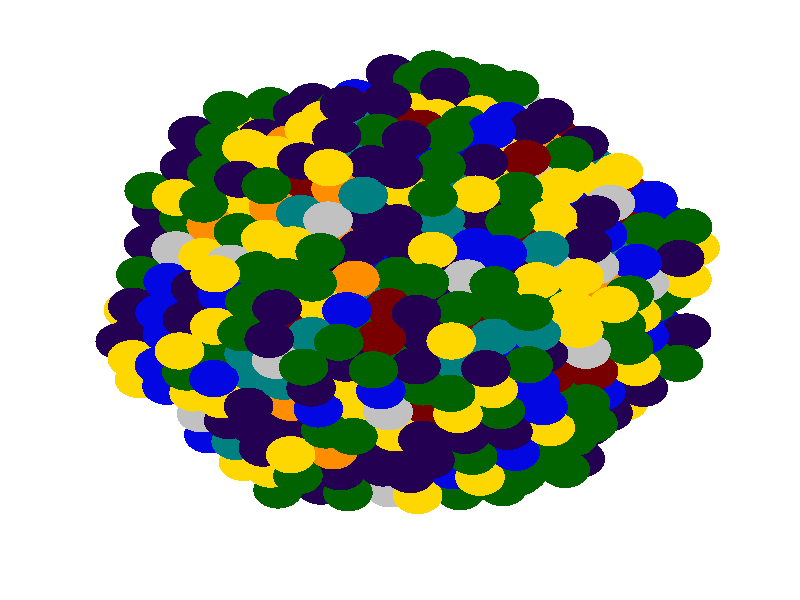 #version 3.6;
#include "colors.inc"
#include "finish.inc"

global_settings {assumed_gamma 2.2 max_trace_level 6}
background {color White}
camera {orthographic
  right -43.90*x up 43.90*y
  direction 1.00*z
  location <0,0,50.00> look_at <0,0,0>}


light_source {<  -30.00,  30.00,   40.00> color Gray40 shadowless}
light_source {<  30.00,  30.00,   40.00> color Gray40 shadowless} 
light_source {<  30.0,  -30.00,   40.00> color Gray40 shadowless}
light_source {<  -30.0,  -30.00,   40.00> color Gray40 shadowless} 
light_source {<  0.0,  0.00,   40.00> color Gray25 shadowless}
// no fog
#declare simple = finish {phong 0.7 ambient 0.4 diffuse 0.55}
#declare pale = finish {ambient 0.9 diffuse 0.30 roughness 0.001 specular 0.2 }
#declare intermediate = finish {ambient 0.4 diffuse 0.6 specular 0.1 roughness 0.04}
#declare vmd = finish {ambient 0.2 diffuse 0.80 phong 0.25 phong_size 10.0 specular 0.2 roughness 0.1}
#declare jmol = finish {ambient 0.4 diffuse 0.6 specular 1 roughness 0.001 metallic}
#declare ase2 = finish {ambient 0.2 brilliance 3 diffuse 0.6 metallic specular 0.7 roughness 0.04 reflection 0.15}
#declare ase3 = finish {ambient 0.4 brilliance 2 diffuse 0.6 metallic specular 1.0 roughness 0.001 reflection 0.0}
#declare glass = finish {ambient 0.4 diffuse 0.35 specular 1.0 roughness 0.001}
#declare glass2 = finish {ambient 0.3 diffuse 0.3 specular 1.0 reflection 0.25 roughness 0.001}
#declare Rcell = 0.100;
#declare Rbond = 0.100;

#macro atom(LOC, R, COL, TRANS, FIN)
  sphere{LOC, R texture{pigment{color COL transmit TRANS} finish{FIN}}}
#end
#macro constrain(LOC, R, COL, TRANS FIN)
union{torus{R, Rcell rotate 45*z texture{pigment{color COL transmit TRANS} finish{FIN}}}
     torus{R, Rcell rotate -45*z texture{pigment{color COL transmit TRANS} finish{FIN}}}
     translate LOC}
#end

// no cell vertices
atom(<-14.29,  -5.83, -15.31>, 1.36, rgbt <1.00, 0.84, 0.00, 0.00>, 0.0, ase3) // #0
atom(<-13.45,  -5.05, -19.06>, 1.36, rgbt <0.16, 0.00, 0.33, 0.00>, 0.0, ase3) // #1
atom(<-14.07,   0.04, -24.30>, 1.36, rgbt <0.16, 0.00, 0.33, 0.00>, 0.0, ase3) // #2
atom(<-12.18,  -1.98, -24.29>, 1.36, rgbt <0.16, 0.00, 0.33, 0.00>, 0.0, ase3) // #3
atom(<-11.74,   0.33, -25.76>, 1.36, rgbt <0.04, 0.06, 0.88, 0.00>, 0.0, ase3) // #4
atom(<-12.61,  -4.28, -22.81>, 1.36, rgbt <1.00, 0.84, 0.00, 0.00>, 0.0, ase3) // #5
atom(<-14.91,  -0.73, -20.55>, 1.36, rgbt <1.00, 0.84, 0.00, 0.00>, 0.0, ase3) // #6
atom(<-13.01,  -2.75, -20.54>, 1.36, rgbt <0.47, 0.00, 0.00, 0.00>, 0.0, ase3) // #7
atom(<-12.58,  -0.44, -22.01>, 1.36, rgbt <0.16, 0.00, 0.33, 0.00>, 0.0, ase3) // #8
atom(<-15.35,  -3.04, -19.07>, 1.36, rgbt <0.16, 0.00, 0.33, 0.00>, 0.0, ase3) // #9
atom(<-13.39,   2.62, -17.47>, 1.36, rgbt <0.16, 0.00, 0.33, 0.00>, 0.0, ase3) // #10
atom(<-13.85,  -3.52, -16.79>, 1.36, rgbt <0.04, 0.06, 0.88, 0.00>, 0.0, ase3) // #11
atom(<-13.42,  -1.22, -18.26>, 1.36, rgbt <0.75, 0.75, 0.75, 0.00>, 0.0, ase3) // #12
atom(<-14.69,  -4.29, -13.04>, 1.36, rgbt <1.00, 0.84, 0.00, 0.00>, 0.0, ase3) // #13
atom(<-14.26,  -1.99, -14.51>, 1.36, rgbt <0.16, 0.00, 0.33, 0.00>, 0.0, ase3) // #14
atom(<-11.71,   4.17, -24.97>, 1.36, rgbt <0.00, 0.39, 0.00, 0.00>, 0.0, ase3) // #15
atom(< -9.78,   5.98, -24.16>, 1.36, rgbt <0.00, 0.39, 0.00, 0.00>, 0.0, ase3) // #16
atom(<-12.14,   1.86, -23.49>, 1.36, rgbt <0.04, 0.06, 0.88, 0.00>, 0.0, ase3) // #17
atom(<-12.95,   4.93, -18.94>, 1.36, rgbt <0.00, 0.39, 0.00, 0.00>, 0.0, ase3) // #18
atom(<-12.98,   1.09, -19.74>, 1.36, rgbt <0.47, 0.00, 0.00, 0.00>, 0.0, ase3) // #19
atom(<-13.82,   0.32, -15.99>, 1.36, rgbt <1.00, 0.84, 0.00, 0.00>, 0.0, ase3) // #20
atom(<-14.22,   1.85, -13.71>, 1.36, rgbt <0.00, 0.39, 0.00, 0.00>, 0.0, ase3) // #21
atom(<-14.66,  -0.46, -12.24>, 1.36, rgbt <0.16, 0.00, 0.33, 0.00>, 0.0, ase3) // #22
atom(<-13.79,   4.15, -15.19>, 1.36, rgbt <0.16, 0.00, 0.33, 0.00>, 0.0, ase3) // #23
atom(<-13.76,   7.99, -14.39>, 1.36, rgbt <0.00, 0.39, 0.00, 0.00>, 0.0, ase3) // #24
atom(<-13.35,   6.46, -16.67>, 1.36, rgbt <0.16, 0.00, 0.33, 0.00>, 0.0, ase3) // #25
atom(<-10.77,   7.02,  -9.83>, 1.36, rgbt <0.00, 0.39, 0.00, 0.00>, 0.0, ase3) // #26
atom(<-11.39,  12.12, -15.06>, 1.36, rgbt <0.16, 0.00, 0.33, 0.00>, 0.0, ase3) // #27
atom(< -7.75, -11.11, -19.03>, 1.36, rgbt <0.00, 0.39, 0.00, 0.00>, 0.0, ase3) // #28
atom(< -8.81,  -8.32, -22.79>, 1.36, rgbt <1.00, 0.84, 0.00, 0.00>, 0.0, ase3) // #29
atom(< -6.48,  -8.04, -24.26>, 1.36, rgbt <0.16, 0.00, 0.33, 0.00>, 0.0, ase3) // #30
atom(<-10.49,  -9.87, -15.29>, 1.36, rgbt <0.04, 0.06, 0.88, 0.00>, 0.0, ase3) // #31
atom(<-10.28,  -4.00, -24.28>, 1.36, rgbt <1.00, 0.84, 0.00, 0.00>, 0.0, ase3) // #32
atom(< -8.38,  -6.02, -24.27>, 1.36, rgbt <0.04, 0.06, 0.88, 0.00>, 0.0, ase3) // #33
atom(<-10.71,  -6.30, -22.80>, 1.36, rgbt <0.04, 0.06, 0.88, 0.00>, 0.0, ase3) // #34
atom(<-11.12,  -4.77, -20.53>, 1.36, rgbt <1.00, 0.84, 0.00, 0.00>, 0.0, ase3) // #35
atom(< -9.22,  -6.79, -20.52>, 1.36, rgbt <0.16, 0.00, 0.33, 0.00>, 0.0, ase3) // #36
atom(< -8.78,  -4.48, -21.99>, 1.36, rgbt <0.16, 0.00, 0.33, 0.00>, 0.0, ase3) // #37
atom(<-11.95,  -5.54, -16.78>, 1.36, rgbt <0.16, 0.00, 0.33, 0.00>, 0.0, ase3) // #38
atom(< -9.62,  -5.26, -18.24>, 1.36, rgbt <0.16, 0.00, 0.33, 0.00>, 0.0, ase3) // #39
atom(<-10.06,  -7.56, -16.77>, 1.36, rgbt <0.04, 0.06, 0.88, 0.00>, 0.0, ase3) // #40
atom(<-12.79,  -6.31, -13.03>, 1.36, rgbt <0.04, 0.06, 0.88, 0.00>, 0.0, ase3) // #41
atom(<-10.89,  -8.33, -13.02>, 1.36, rgbt <0.75, 0.75, 0.75, 0.00>, 0.0, ase3) // #42
atom(<-10.46,  -6.03, -14.49>, 1.36, rgbt <0.47, 0.00, 0.00, 0.00>, 0.0, ase3) // #43
atom(<-11.30,  -6.80, -10.74>, 1.36, rgbt <1.00, 0.84, 0.00, 0.00>, 0.0, ase3) // #44
atom(< -9.41,   0.61, -27.23>, 1.36, rgbt <0.00, 0.39, 0.00, 0.00>, 0.0, ase3) // #45
atom(< -9.84,  -1.69, -25.75>, 1.36, rgbt <0.16, 0.00, 0.33, 0.00>, 0.0, ase3) // #46
atom(<-10.24,  -0.16, -23.48>, 1.36, rgbt <1.00, 0.84, 0.00, 0.00>, 0.0, ase3) // #47
atom(< -8.35,  -2.18, -23.47>, 1.36, rgbt <0.00, 0.39, 0.00, 0.00>, 0.0, ase3) // #48
atom(< -7.91,   0.13, -24.95>, 1.36, rgbt <1.00, 0.84, 0.00, 0.00>, 0.0, ase3) // #49
atom(<-10.68,  -2.46, -22.00>, 1.36, rgbt <0.47, 0.00, 0.00, 0.00>, 0.0, ase3) // #50
atom(<-11.08,  -0.93, -19.73>, 1.36, rgbt <0.00, 0.39, 0.00, 0.00>, 0.0, ase3) // #51
atom(< -9.18,  -2.95, -19.72>, 1.36, rgbt <0.00, 0.50, 0.50, 0.00>, 0.0, ase3) // #52
atom(< -8.75,  -0.65, -21.20>, 1.36, rgbt <1.00, 0.84, 0.00, 0.00>, 0.0, ase3) // #53
atom(<-11.52,  -3.24, -18.25>, 1.36, rgbt <0.75, 0.75, 0.75, 0.00>, 0.0, ase3) // #54
atom(<-11.92,  -1.70, -15.98>, 1.36, rgbt <0.75, 0.75, 0.75, 0.00>, 0.0, ase3) // #55
atom(<-10.02,  -3.72, -15.97>, 1.36, rgbt <0.00, 0.50, 0.50, 0.00>, 0.0, ase3) // #56
atom(< -9.59,  -1.42, -17.45>, 1.36, rgbt <0.04, 0.06, 0.88, 0.00>, 0.0, ase3) // #57
atom(<-12.36,  -4.01, -14.50>, 1.36, rgbt <0.75, 0.75, 0.75, 0.00>, 0.0, ase3) // #58
atom(<-12.76,  -2.48, -12.23>, 1.36, rgbt <0.04, 0.06, 0.88, 0.00>, 0.0, ase3) // #59
atom(<-10.86,  -4.49, -12.22>, 1.36, rgbt <0.00, 0.39, 0.00, 0.00>, 0.0, ase3) // #60
atom(<-10.43,  -2.19, -13.70>, 1.36, rgbt <0.00, 0.50, 0.50, 0.00>, 0.0, ase3) // #61
atom(<-13.20,  -4.78, -10.75>, 1.36, rgbt <0.04, 0.06, 0.88, 0.00>, 0.0, ase3) // #62
atom(<-11.70,  -5.27,  -8.47>, 1.36, rgbt <0.00, 0.39, 0.00, 0.00>, 0.0, ase3) // #63
atom(<-11.27,  -2.96,  -9.95>, 1.36, rgbt <0.75, 0.75, 0.75, 0.00>, 0.0, ase3) // #64
atom(<-12.10,  -3.73,  -6.20>, 1.36, rgbt <1.00, 0.84, 0.00, 0.00>, 0.0, ase3) // #65
atom(< -9.37,   4.45, -26.43>, 1.36, rgbt <0.00, 0.39, 0.00, 0.00>, 0.0, ase3) // #66
atom(< -7.48,   2.43, -26.43>, 1.36, rgbt <0.75, 0.75, 0.75, 0.00>, 0.0, ase3) // #67
atom(< -7.04,   4.74, -27.90>, 1.36, rgbt <0.00, 0.39, 0.00, 0.00>, 0.0, ase3) // #68
atom(< -9.81,   2.15, -24.96>, 1.36, rgbt <0.00, 0.50, 0.50, 0.00>, 0.0, ase3) // #69
atom(<-10.21,   3.68, -22.68>, 1.36, rgbt <0.16, 0.00, 0.33, 0.00>, 0.0, ase3) // #70
atom(< -8.31,   1.66, -22.67>, 1.36, rgbt <1.00, 0.84, 0.00, 0.00>, 0.0, ase3) // #71
atom(< -7.88,   3.97, -24.15>, 1.36, rgbt <1.00, 0.84, 0.00, 0.00>, 0.0, ase3) // #72
atom(<-10.65,   1.37, -21.21>, 1.36, rgbt <0.00, 0.50, 0.50, 0.00>, 0.0, ase3) // #73
atom(<-11.05,   2.91, -18.93>, 1.36, rgbt <0.47, 0.00, 0.00, 0.00>, 0.0, ase3) // #74
atom(< -9.15,   0.89, -18.92>, 1.36, rgbt <0.16, 0.00, 0.33, 0.00>, 0.0, ase3) // #75
atom(< -8.72,   3.19, -20.40>, 1.36, rgbt <0.00, 0.50, 0.50, 0.00>, 0.0, ase3) // #76
atom(<-11.49,   0.60, -17.46>, 1.36, rgbt <0.04, 0.06, 0.88, 0.00>, 0.0, ase3) // #77
atom(<-11.89,   2.13, -15.18>, 1.36, rgbt <0.00, 0.50, 0.50, 0.00>, 0.0, ase3) // #78
atom(< -9.99,   0.12, -15.17>, 1.36, rgbt <0.00, 0.50, 0.50, 0.00>, 0.0, ase3) // #79
atom(< -9.56,   2.42, -16.65>, 1.36, rgbt <0.47, 0.00, 0.00, 0.00>, 0.0, ase3) // #80
atom(<-12.33,  -0.17, -13.71>, 1.36, rgbt <0.00, 0.50, 0.50, 0.00>, 0.0, ase3) // #81
atom(<-12.73,   1.36, -11.43>, 1.36, rgbt <0.04, 0.06, 0.88, 0.00>, 0.0, ase3) // #82
atom(<-10.83,  -0.66, -11.42>, 1.36, rgbt <0.04, 0.06, 0.88, 0.00>, 0.0, ase3) // #83
atom(<-10.40,   1.65, -12.90>, 1.36, rgbt <1.00, 0.55, 0.00, 0.00>, 0.0, ase3) // #84
atom(<-13.16,  -0.94,  -9.96>, 1.36, rgbt <0.04, 0.06, 0.88, 0.00>, 0.0, ase3) // #85
atom(<-11.67,  -1.43,  -7.67>, 1.36, rgbt <0.16, 0.00, 0.33, 0.00>, 0.0, ase3) // #86
atom(<-11.23,   0.88,  -9.15>, 1.36, rgbt <0.16, 0.00, 0.33, 0.00>, 0.0, ase3) // #87
atom(< -7.44,   6.27, -25.63>, 1.36, rgbt <0.47, 0.00, 0.00, 0.00>, 0.0, ase3) // #88
atom(<-10.18,   7.52, -21.89>, 1.36, rgbt <0.04, 0.06, 0.88, 0.00>, 0.0, ase3) // #89
atom(< -8.28,   5.50, -21.88>, 1.36, rgbt <1.00, 0.84, 0.00, 0.00>, 0.0, ase3) // #90
atom(< -7.85,   7.80, -23.35>, 1.36, rgbt <0.75, 0.75, 0.75, 0.00>, 0.0, ase3) // #91
atom(<-10.62,   5.21, -20.41>, 1.36, rgbt <1.00, 0.84, 0.00, 0.00>, 0.0, ase3) // #92
atom(<-11.02,   6.75, -18.14>, 1.36, rgbt <0.47, 0.00, 0.00, 0.00>, 0.0, ase3) // #93
atom(< -9.12,   4.73, -18.13>, 1.36, rgbt <0.04, 0.06, 0.88, 0.00>, 0.0, ase3) // #94
atom(< -8.69,   7.03, -19.60>, 1.36, rgbt <0.00, 0.39, 0.00, 0.00>, 0.0, ase3) // #95
atom(<-11.46,   4.44, -16.66>, 1.36, rgbt <0.04, 0.06, 0.88, 0.00>, 0.0, ase3) // #96
atom(<-11.86,   5.97, -14.39>, 1.36, rgbt <0.00, 0.39, 0.00, 0.00>, 0.0, ase3) // #97
atom(< -9.96,   3.95, -14.38>, 1.36, rgbt <0.04, 0.06, 0.88, 0.00>, 0.0, ase3) // #98
atom(< -9.53,   6.26, -15.85>, 1.36, rgbt <0.04, 0.06, 0.88, 0.00>, 0.0, ase3) // #99
atom(<-12.29,   3.67, -12.91>, 1.36, rgbt <0.75, 0.75, 0.75, 0.00>, 0.0, ase3) // #100
atom(<-10.80,   3.18, -10.63>, 1.36, rgbt <1.00, 0.84, 0.00, 0.00>, 0.0, ase3) // #101
atom(<-10.36,   5.49, -12.10>, 1.36, rgbt <1.00, 0.55, 0.00, 0.00>, 0.0, ase3) // #102
atom(< -8.25,   9.34, -21.08>, 1.36, rgbt <0.00, 0.50, 0.50, 0.00>, 0.0, ase3) // #103
atom(<-10.59,   9.05, -19.61>, 1.36, rgbt <0.16, 0.00, 0.33, 0.00>, 0.0, ase3) // #104
atom(<-10.99,  10.58, -17.34>, 1.36, rgbt <0.04, 0.06, 0.88, 0.00>, 0.0, ase3) // #105
atom(< -9.09,   8.56, -17.33>, 1.36, rgbt <0.00, 0.50, 0.50, 0.00>, 0.0, ase3) // #106
atom(< -8.66,  10.87, -18.81>, 1.36, rgbt <0.04, 0.06, 0.88, 0.00>, 0.0, ase3) // #107
atom(<-11.42,   8.28, -15.86>, 1.36, rgbt <1.00, 0.84, 0.00, 0.00>, 0.0, ase3) // #108
atom(<-11.83,   9.81, -13.59>, 1.36, rgbt <0.16, 0.00, 0.33, 0.00>, 0.0, ase3) // #109
atom(< -9.93,   7.79, -13.58>, 1.36, rgbt <0.00, 0.50, 0.50, 0.00>, 0.0, ase3) // #110
atom(< -9.49,  10.10, -15.06>, 1.36, rgbt <0.47, 0.00, 0.00, 0.00>, 0.0, ase3) // #111
atom(<-12.26,   7.51, -12.11>, 1.36, rgbt <1.00, 0.84, 0.00, 0.00>, 0.0, ase3) // #112
atom(<-10.33,   9.32, -11.31>, 1.36, rgbt <0.00, 0.39, 0.00, 0.00>, 0.0, ase3) // #113
atom(< -9.06,  12.40, -16.53>, 1.36, rgbt <1.00, 0.84, 0.00, 0.00>, 0.0, ase3) // #114
atom(< -9.90,  11.63, -12.78>, 1.36, rgbt <0.00, 0.39, 0.00, 0.00>, 0.0, ase3) // #115
atom(< -9.46,  13.93, -14.26>, 1.36, rgbt <0.00, 0.39, 0.00, 0.00>, 0.0, ase3) // #116
atom(< -4.36, -13.62, -16.74>, 1.36, rgbt <0.16, 0.00, 0.33, 0.00>, 0.0, ase3) // #117
atom(< -4.14,  -7.75, -25.73>, 1.36, rgbt <0.16, 0.00, 0.33, 0.00>, 0.0, ase3) // #118
atom(< -6.69, -13.90, -15.27>, 1.36, rgbt <0.00, 0.39, 0.00, 0.00>, 0.0, ase3) // #119
atom(< -7.32,  -8.81, -20.51>, 1.36, rgbt <0.00, 0.39, 0.00, 0.00>, 0.0, ase3) // #120
atom(< -5.42, -10.83, -20.50>, 1.36, rgbt <0.16, 0.00, 0.33, 0.00>, 0.0, ase3) // #121
atom(< -4.98,  -8.52, -21.98>, 1.36, rgbt <0.16, 0.00, 0.33, 0.00>, 0.0, ase3) // #122
atom(< -8.16,  -9.58, -16.76>, 1.36, rgbt <0.04, 0.06, 0.88, 0.00>, 0.0, ase3) // #123
atom(< -6.26, -11.60, -16.75>, 1.36, rgbt <0.47, 0.00, 0.00, 0.00>, 0.0, ase3) // #124
atom(< -5.82,  -9.29, -18.23>, 1.36, rgbt <1.00, 0.55, 0.00, 0.00>, 0.0, ase3) // #125
atom(< -8.59, -11.88, -15.28>, 1.36, rgbt <1.00, 0.84, 0.00, 0.00>, 0.0, ase3) // #126
atom(< -8.99, -10.35, -13.01>, 1.36, rgbt <0.00, 0.50, 0.50, 0.00>, 0.0, ase3) // #127
atom(< -7.10, -12.37, -13.00>, 1.36, rgbt <1.00, 0.84, 0.00, 0.00>, 0.0, ase3) // #128
atom(< -6.66, -10.07, -14.48>, 1.36, rgbt <0.04, 0.06, 0.88, 0.00>, 0.0, ase3) // #129
atom(< -7.50, -10.84, -10.73>, 1.36, rgbt <0.16, 0.00, 0.33, 0.00>, 0.0, ase3) // #130
atom(< -7.94,  -3.71, -25.75>, 1.36, rgbt <0.04, 0.06, 0.88, 0.00>, 0.0, ase3) // #131
atom(< -6.45,  -4.20, -23.46>, 1.36, rgbt <0.47, 0.00, 0.00, 0.00>, 0.0, ase3) // #132
atom(< -4.55,  -6.22, -23.45>, 1.36, rgbt <0.16, 0.00, 0.33, 0.00>, 0.0, ase3) // #133
atom(< -4.11,  -3.91, -24.93>, 1.36, rgbt <0.47, 0.00, 0.00, 0.00>, 0.0, ase3) // #134
atom(< -6.88,  -6.50, -21.99>, 1.36, rgbt <1.00, 0.84, 0.00, 0.00>, 0.0, ase3) // #135
atom(< -7.29,  -4.97, -19.71>, 1.36, rgbt <0.47, 0.00, 0.00, 0.00>, 0.0, ase3) // #136
atom(< -5.39,  -6.99, -19.70>, 1.36, rgbt <0.16, 0.00, 0.33, 0.00>, 0.0, ase3) // #137
atom(< -4.95,  -4.68, -21.18>, 1.36, rgbt <0.04, 0.06, 0.88, 0.00>, 0.0, ase3) // #138
atom(< -7.72,  -7.27, -18.24>, 1.36, rgbt <0.47, 0.00, 0.00, 0.00>, 0.0, ase3) // #139
atom(< -8.12,  -5.74, -15.96>, 1.36, rgbt <0.04, 0.06, 0.88, 0.00>, 0.0, ase3) // #140
atom(< -6.23,  -7.76, -15.95>, 1.36, rgbt <0.16, 0.00, 0.33, 0.00>, 0.0, ase3) // #141
atom(< -5.79,  -5.46, -17.43>, 1.36, rgbt <0.75, 0.75, 0.75, 0.00>, 0.0, ase3) // #142
atom(< -8.56,  -8.05, -14.48>, 1.36, rgbt <1.00, 0.84, 0.00, 0.00>, 0.0, ase3) // #143
atom(< -8.96,  -6.51, -12.21>, 1.36, rgbt <0.00, 0.50, 0.50, 0.00>, 0.0, ase3) // #144
atom(< -7.06,  -8.53, -12.20>, 1.36, rgbt <1.00, 0.55, 0.00, 0.00>, 0.0, ase3) // #145
atom(< -6.63,  -6.23, -13.68>, 1.36, rgbt <1.00, 0.84, 0.00, 0.00>, 0.0, ase3) // #146
atom(< -9.40,  -8.82, -10.73>, 1.36, rgbt <0.16, 0.00, 0.33, 0.00>, 0.0, ase3) // #147
atom(< -9.80,  -7.29,  -8.46>, 1.36, rgbt <1.00, 0.84, 0.00, 0.00>, 0.0, ase3) // #148
atom(< -7.47,  -7.00,  -9.93>, 1.36, rgbt <0.00, 0.50, 0.50, 0.00>, 0.0, ase3) // #149
atom(< -8.31,  -7.77,  -6.18>, 1.36, rgbt <0.16, 0.00, 0.33, 0.00>, 0.0, ase3) // #150
atom(< -7.07,   0.90, -28.70>, 1.36, rgbt <1.00, 0.84, 0.00, 0.00>, 0.0, ase3) // #151
atom(< -7.51,  -1.41, -27.22>, 1.36, rgbt <0.16, 0.00, 0.33, 0.00>, 0.0, ase3) // #152
atom(< -5.58,   0.41, -26.42>, 1.36, rgbt <0.47, 0.00, 0.00, 0.00>, 0.0, ase3) // #153
atom(< -3.68,  -1.61, -26.41>, 1.36, rgbt <0.04, 0.06, 0.88, 0.00>, 0.0, ase3) // #154
atom(< -3.24,   0.70, -27.88>, 1.36, rgbt <0.04, 0.06, 0.88, 0.00>, 0.0, ase3) // #155
atom(< -6.01,  -1.89, -24.94>, 1.36, rgbt <0.75, 0.75, 0.75, 0.00>, 0.0, ase3) // #156
atom(< -6.42,  -0.36, -22.67>, 1.36, rgbt <1.00, 0.84, 0.00, 0.00>, 0.0, ase3) // #157
atom(< -4.52,  -2.38, -22.66>, 1.36, rgbt <0.00, 0.39, 0.00, 0.00>, 0.0, ase3) // #158
atom(< -4.08,  -0.07, -24.13>, 1.36, rgbt <0.00, 0.39, 0.00, 0.00>, 0.0, ase3) // #159
atom(< -6.85,  -2.66, -21.19>, 1.36, rgbt <0.75, 0.75, 0.75, 0.00>, 0.0, ase3) // #160
atom(< -7.25,  -1.13, -18.92>, 1.36, rgbt <0.47, 0.00, 0.00, 0.00>, 0.0, ase3) // #161
atom(< -5.36,  -3.15, -18.91>, 1.36, rgbt <0.04, 0.06, 0.88, 0.00>, 0.0, ase3) // #162
atom(< -4.92,  -0.85, -20.38>, 1.36, rgbt <0.00, 0.39, 0.00, 0.00>, 0.0, ase3) // #163
atom(< -7.69,  -3.44, -17.44>, 1.36, rgbt <0.00, 0.50, 0.50, 0.00>, 0.0, ase3) // #164
atom(< -8.09,  -1.90, -15.16>, 1.36, rgbt <1.00, 0.84, 0.00, 0.00>, 0.0, ase3) // #165
atom(< -6.19,  -3.92, -15.16>, 1.36, rgbt <0.47, 0.00, 0.00, 0.00>, 0.0, ase3) // #166
atom(< -5.76,  -1.62, -16.63>, 1.36, rgbt <0.16, 0.00, 0.33, 0.00>, 0.0, ase3) // #167
atom(< -8.53,  -4.21, -13.69>, 1.36, rgbt <0.00, 0.39, 0.00, 0.00>, 0.0, ase3) // #168
atom(< -8.93,  -2.68, -11.41>, 1.36, rgbt <0.00, 0.50, 0.50, 0.00>, 0.0, ase3) // #169
atom(< -7.03,  -4.70, -11.41>, 1.36, rgbt <0.00, 0.50, 0.50, 0.00>, 0.0, ase3) // #170
atom(< -6.60,  -2.39, -12.88>, 1.36, rgbt <0.47, 0.00, 0.00, 0.00>, 0.0, ase3) // #171
atom(< -9.37,  -4.98,  -9.94>, 1.36, rgbt <0.16, 0.00, 0.33, 0.00>, 0.0, ase3) // #172
atom(< -9.77,  -3.45,  -7.66>, 1.36, rgbt <0.00, 0.39, 0.00, 0.00>, 0.0, ase3) // #173
atom(< -7.87,  -5.47,  -7.65>, 1.36, rgbt <0.00, 0.50, 0.50, 0.00>, 0.0, ase3) // #174
atom(< -7.44,  -3.16,  -9.13>, 1.36, rgbt <0.00, 0.50, 0.50, 0.00>, 0.0, ase3) // #175
atom(<-10.21,  -5.75,  -6.19>, 1.36, rgbt <0.04, 0.06, 0.88, 0.00>, 0.0, ase3) // #176
atom(< -8.68,  -2.40,  -3.11>, 1.36, rgbt <0.00, 0.39, 0.00, 0.00>, 0.0, ase3) // #177
atom(< -8.28,  -3.93,  -5.38>, 1.36, rgbt <0.00, 0.50, 0.50, 0.00>, 0.0, ase3) // #178
atom(< -4.71,   5.02, -29.37>, 1.36, rgbt <0.00, 0.39, 0.00, 0.00>, 0.0, ase3) // #179
atom(< -2.81,   3.00, -29.36>, 1.36, rgbt <0.16, 0.00, 0.33, 0.00>, 0.0, ase3) // #180
atom(< -5.14,   2.72, -27.89>, 1.36, rgbt <0.00, 0.50, 0.50, 0.00>, 0.0, ase3) // #181
atom(< -5.55,   4.25, -25.62>, 1.36, rgbt <0.16, 0.00, 0.33, 0.00>, 0.0, ase3) // #182
atom(< -3.65,   2.23, -25.61>, 1.36, rgbt <0.00, 0.50, 0.50, 0.00>, 0.0, ase3) // #183
atom(< -3.21,   4.54, -27.09>, 1.36, rgbt <1.00, 0.84, 0.00, 0.00>, 0.0, ase3) // #184
atom(< -5.98,   1.95, -24.14>, 1.36, rgbt <0.47, 0.00, 0.00, 0.00>, 0.0, ase3) // #185
atom(< -6.38,   3.48, -21.87>, 1.36, rgbt <0.04, 0.06, 0.88, 0.00>, 0.0, ase3) // #186
atom(< -4.49,   1.46, -21.86>, 1.36, rgbt <0.04, 0.06, 0.88, 0.00>, 0.0, ase3) // #187
atom(< -4.05,   3.76, -23.34>, 1.36, rgbt <0.04, 0.06, 0.88, 0.00>, 0.0, ase3) // #188
atom(< -6.82,   1.17, -20.39>, 1.36, rgbt <1.00, 0.55, 0.00, 0.00>, 0.0, ase3) // #189
atom(< -7.22,   2.71, -18.12>, 1.36, rgbt <1.00, 0.55, 0.00, 0.00>, 0.0, ase3) // #190
atom(< -5.32,   0.69, -18.11>, 1.36, rgbt <0.47, 0.00, 0.00, 0.00>, 0.0, ase3) // #191
atom(< -4.89,   2.99, -19.59>, 1.36, rgbt <0.00, 0.39, 0.00, 0.00>, 0.0, ase3) // #192
atom(< -7.66,   0.40, -16.64>, 1.36, rgbt <0.00, 0.50, 0.50, 0.00>, 0.0, ase3) // #193
atom(< -8.06,   1.93, -14.37>, 1.36, rgbt <0.75, 0.75, 0.75, 0.00>, 0.0, ase3) // #194
atom(< -6.16,  -0.09, -14.36>, 1.36, rgbt <0.00, 0.50, 0.50, 0.00>, 0.0, ase3) // #195
atom(< -5.73,   2.22, -15.84>, 1.36, rgbt <0.16, 0.00, 0.33, 0.00>, 0.0, ase3) // #196
atom(< -8.50,  -0.37, -12.89>, 1.36, rgbt <1.00, 0.84, 0.00, 0.00>, 0.0, ase3) // #197
atom(< -8.90,   1.16, -10.62>, 1.36, rgbt <0.75, 0.75, 0.75, 0.00>, 0.0, ase3) // #198
atom(< -7.00,  -0.86, -10.61>, 1.36, rgbt <0.75, 0.75, 0.75, 0.00>, 0.0, ase3) // #199
atom(< -6.57,   1.45, -12.08>, 1.36, rgbt <0.00, 0.50, 0.50, 0.00>, 0.0, ase3) // #200
atom(< -9.34,  -1.14,  -9.14>, 1.36, rgbt <0.00, 0.39, 0.00, 0.00>, 0.0, ase3) // #201
atom(< -9.74,   0.39,  -6.87>, 1.36, rgbt <0.04, 0.06, 0.88, 0.00>, 0.0, ase3) // #202
atom(< -7.84,  -1.63,  -6.86>, 1.36, rgbt <1.00, 0.84, 0.00, 0.00>, 0.0, ase3) // #203
atom(< -7.41,   0.68,  -8.33>, 1.36, rgbt <0.75, 0.75, 0.75, 0.00>, 0.0, ase3) // #204
atom(<-10.17,  -1.92,  -5.39>, 1.36, rgbt <1.00, 0.84, 0.00, 0.00>, 0.0, ase3) // #205
atom(< -8.24,  -0.10,  -4.58>, 1.36, rgbt <0.00, 0.39, 0.00, 0.00>, 0.0, ase3) // #206
atom(< -7.18,  -2.89,  -0.82>, 1.36, rgbt <0.16, 0.00, 0.33, 0.00>, 0.0, ase3) // #207
atom(< -3.58,   9.91, -24.02>, 1.36, rgbt <1.00, 0.84, 0.00, 0.00>, 0.0, ase3) // #208
atom(< -5.11,   6.56, -27.10>, 1.36, rgbt <0.16, 0.00, 0.33, 0.00>, 0.0, ase3) // #209
atom(< -5.51,   8.09, -24.82>, 1.36, rgbt <0.16, 0.00, 0.33, 0.00>, 0.0, ase3) // #210
atom(< -3.62,   6.07, -24.81>, 1.36, rgbt <1.00, 0.84, 0.00, 0.00>, 0.0, ase3) // #211
atom(< -5.95,   5.78, -23.35>, 1.36, rgbt <0.04, 0.06, 0.88, 0.00>, 0.0, ase3) // #212
atom(< -6.35,   7.32, -21.07>, 1.36, rgbt <1.00, 0.55, 0.00, 0.00>, 0.0, ase3) // #213
atom(< -4.45,   5.30, -21.06>, 1.36, rgbt <0.00, 0.39, 0.00, 0.00>, 0.0, ase3) // #214
atom(< -4.02,   7.60, -22.54>, 1.36, rgbt <0.75, 0.75, 0.75, 0.00>, 0.0, ase3) // #215
atom(< -6.79,   5.01, -19.59>, 1.36, rgbt <0.75, 0.75, 0.75, 0.00>, 0.0, ase3) // #216
atom(< -7.19,   6.54, -17.32>, 1.36, rgbt <1.00, 0.84, 0.00, 0.00>, 0.0, ase3) // #217
atom(< -5.29,   4.53, -17.31>, 1.36, rgbt <0.04, 0.06, 0.88, 0.00>, 0.0, ase3) // #218
atom(< -4.86,   6.83, -18.79>, 1.36, rgbt <0.16, 0.00, 0.33, 0.00>, 0.0, ase3) // #219
atom(< -7.63,   4.24, -15.84>, 1.36, rgbt <1.00, 0.84, 0.00, 0.00>, 0.0, ase3) // #220
atom(< -8.03,   5.77, -13.57>, 1.36, rgbt <0.00, 0.50, 0.50, 0.00>, 0.0, ase3) // #221
atom(< -6.13,   3.75, -13.56>, 1.36, rgbt <0.00, 0.50, 0.50, 0.00>, 0.0, ase3) // #222
atom(< -5.70,   6.06, -15.04>, 1.36, rgbt <0.00, 0.39, 0.00, 0.00>, 0.0, ase3) // #223
atom(< -8.47,   3.47, -12.09>, 1.36, rgbt <0.47, 0.00, 0.00, 0.00>, 0.0, ase3) // #224
atom(< -8.87,   5.00,  -9.82>, 1.36, rgbt <0.00, 0.39, 0.00, 0.00>, 0.0, ase3) // #225
atom(< -6.97,   2.98,  -9.81>, 1.36, rgbt <0.47, 0.00, 0.00, 0.00>, 0.0, ase3) // #226
atom(< -6.54,   5.29, -11.29>, 1.36, rgbt <0.00, 0.39, 0.00, 0.00>, 0.0, ase3) // #227
atom(< -9.30,   2.69,  -8.34>, 1.36, rgbt <0.75, 0.75, 0.75, 0.00>, 0.0, ase3) // #228
atom(< -7.81,   2.21,  -6.06>, 1.36, rgbt <0.00, 0.39, 0.00, 0.00>, 0.0, ase3) // #229
atom(< -7.37,   4.51,  -7.54>, 1.36, rgbt <1.00, 0.84, 0.00, 0.00>, 0.0, ase3) // #230
atom(<-10.14,   1.92,  -4.59>, 1.36, rgbt <1.00, 0.84, 0.00, 0.00>, 0.0, ase3) // #231
atom(< -5.92,   9.62, -22.55>, 1.36, rgbt <0.04, 0.06, 0.88, 0.00>, 0.0, ase3) // #232
atom(< -6.32,  11.15, -20.27>, 1.36, rgbt <1.00, 0.84, 0.00, 0.00>, 0.0, ase3) // #233
atom(< -4.42,   9.14, -20.27>, 1.36, rgbt <0.00, 0.50, 0.50, 0.00>, 0.0, ase3) // #234
atom(< -3.99,  11.44, -21.74>, 1.36, rgbt <0.04, 0.06, 0.88, 0.00>, 0.0, ase3) // #235
atom(< -6.76,   8.85, -18.80>, 1.36, rgbt <1.00, 0.55, 0.00, 0.00>, 0.0, ase3) // #236
atom(< -7.16,  10.38, -16.52>, 1.36, rgbt <0.16, 0.00, 0.33, 0.00>, 0.0, ase3) // #237
atom(< -5.26,   8.36, -16.51>, 1.36, rgbt <0.47, 0.00, 0.00, 0.00>, 0.0, ase3) // #238
atom(< -4.83,  10.67, -17.99>, 1.36, rgbt <0.16, 0.00, 0.33, 0.00>, 0.0, ase3) // #239
atom(< -7.60,   8.08, -15.05>, 1.36, rgbt <1.00, 0.55, 0.00, 0.00>, 0.0, ase3) // #240
atom(< -8.00,   9.61, -12.77>, 1.36, rgbt <1.00, 0.55, 0.00, 0.00>, 0.0, ase3) // #241
atom(< -6.10,   7.59, -12.76>, 1.36, rgbt <0.47, 0.00, 0.00, 0.00>, 0.0, ase3) // #242
atom(< -5.66,   9.90, -14.24>, 1.36, rgbt <0.00, 0.39, 0.00, 0.00>, 0.0, ase3) // #243
atom(< -8.43,   7.31, -11.30>, 1.36, rgbt <1.00, 0.84, 0.00, 0.00>, 0.0, ase3) // #244
atom(< -6.94,   6.82,  -9.01>, 1.36, rgbt <1.00, 0.55, 0.00, 0.00>, 0.0, ase3) // #245
atom(< -6.50,   9.12, -10.49>, 1.36, rgbt <0.47, 0.00, 0.00, 0.00>, 0.0, ase3) // #246
atom(< -8.84,   8.84,  -9.02>, 1.36, rgbt <0.16, 0.00, 0.33, 0.00>, 0.0, ase3) // #247
atom(< -4.39,  12.97, -19.47>, 1.36, rgbt <0.04, 0.06, 0.88, 0.00>, 0.0, ase3) // #248
atom(< -6.73,  12.69, -18.00>, 1.36, rgbt <0.00, 0.39, 0.00, 0.00>, 0.0, ase3) // #249
atom(< -7.13,  14.22, -15.73>, 1.36, rgbt <0.00, 0.39, 0.00, 0.00>, 0.0, ase3) // #250
atom(< -5.23,  12.20, -15.72>, 1.36, rgbt <0.75, 0.75, 0.75, 0.00>, 0.0, ase3) // #251
atom(< -4.79,  14.51, -17.19>, 1.36, rgbt <0.16, 0.00, 0.33, 0.00>, 0.0, ase3) // #252
atom(< -7.56,  11.92, -14.25>, 1.36, rgbt <0.16, 0.00, 0.33, 0.00>, 0.0, ase3) // #253
atom(< -6.07,  11.43, -11.97>, 1.36, rgbt <1.00, 0.55, 0.00, 0.00>, 0.0, ase3) // #254
atom(< -5.63,  13.73, -13.44>, 1.36, rgbt <0.16, 0.00, 0.33, 0.00>, 0.0, ase3) // #255
atom(< -8.40,  11.14, -10.50>, 1.36, rgbt <1.00, 0.84, 0.00, 0.00>, 0.0, ase3) // #256
atom(< -6.91,  10.66,  -8.22>, 1.36, rgbt <1.00, 0.84, 0.00, 0.00>, 0.0, ase3) // #257
atom(< -2.25,  -9.77, -25.72>, 1.36, rgbt <1.00, 0.84, 0.00, 0.00>, 0.0, ase3) // #258
atom(< -3.52, -12.85, -20.49>, 1.36, rgbt <0.00, 0.39, 0.00, 0.00>, 0.0, ase3) // #259
atom(<  0.31, -13.05, -19.68>, 1.36, rgbt <1.00, 0.84, 0.00, 0.00>, 0.0, ase3) // #260
atom(< -1.19, -12.56, -21.96>, 1.36, rgbt <0.16, 0.00, 0.33, 0.00>, 0.0, ase3) // #261
atom(< -2.02, -13.33, -18.21>, 1.36, rgbt <0.00, 0.50, 0.50, 0.00>, 0.0, ase3) // #262
atom(< -3.27, -12.57, -12.18>, 1.36, rgbt <0.16, 0.00, 0.33, 0.00>, 0.0, ase3) // #263
atom(< -2.86, -14.10, -14.46>, 1.36, rgbt <0.00, 0.39, 0.00, 0.00>, 0.0, ase3) // #264
atom(< -1.81,  -7.46, -27.20>, 1.36, rgbt <0.16, 0.00, 0.33, 0.00>, 0.0, ase3) // #265
atom(<  0.52,  -7.18, -28.66>, 1.36, rgbt <0.04, 0.06, 0.88, 0.00>, 0.0, ase3) // #266
atom(< -2.65,  -8.24, -23.44>, 1.36, rgbt <1.00, 0.55, 0.00, 0.00>, 0.0, ase3) // #267
atom(< -0.75, -10.26, -23.44>, 1.36, rgbt <1.00, 0.84, 0.00, 0.00>, 0.0, ase3) // #268
atom(< -0.32,  -7.95, -24.91>, 1.36, rgbt <0.16, 0.00, 0.33, 0.00>, 0.0, ase3) // #269
atom(< -3.08, -10.54, -21.97>, 1.36, rgbt <0.00, 0.50, 0.50, 0.00>, 0.0, ase3) // #270
atom(< -3.49,  -9.01, -19.69>, 1.36, rgbt <1.00, 0.84, 0.00, 0.00>, 0.0, ase3) // #271
atom(< -1.59, -11.03, -19.69>, 1.36, rgbt <1.00, 0.55, 0.00, 0.00>, 0.0, ase3) // #272
atom(< -1.15,  -8.72, -21.16>, 1.36, rgbt <0.75, 0.75, 0.75, 0.00>, 0.0, ase3) // #273
atom(< -3.92, -11.31, -18.22>, 1.36, rgbt <1.00, 0.84, 0.00, 0.00>, 0.0, ase3) // #274
atom(< -4.33,  -9.78, -15.94>, 1.36, rgbt <0.75, 0.75, 0.75, 0.00>, 0.0, ase3) // #275
atom(< -2.43, -11.80, -15.93>, 1.36, rgbt <1.00, 0.55, 0.00, 0.00>, 0.0, ase3) // #276
atom(< -1.99,  -9.49, -17.41>, 1.36, rgbt <1.00, 0.55, 0.00, 0.00>, 0.0, ase3) // #277
atom(< -4.76, -12.09, -14.47>, 1.36, rgbt <1.00, 0.55, 0.00, 0.00>, 0.0, ase3) // #278
atom(< -5.17, -10.55, -12.19>, 1.36, rgbt <0.00, 0.39, 0.00, 0.00>, 0.0, ase3) // #279
atom(< -2.83, -10.27, -13.66>, 1.36, rgbt <0.00, 0.39, 0.00, 0.00>, 0.0, ase3) // #280
atom(< -5.60, -12.86, -10.72>, 1.36, rgbt <0.00, 0.39, 0.00, 0.00>, 0.0, ase3) // #281
atom(< -3.67, -11.04,  -9.91>, 1.36, rgbt <1.00, 0.55, 0.00, 0.00>, 0.0, ase3) // #282
atom(< -1.38,  -5.16, -28.67>, 1.36, rgbt <1.00, 0.84, 0.00, 0.00>, 0.0, ase3) // #283
atom(< -1.78,  -3.63, -26.40>, 1.36, rgbt <0.16, 0.00, 0.33, 0.00>, 0.0, ase3) // #284
atom(<  0.12,  -5.65, -26.39>, 1.36, rgbt <0.75, 0.75, 0.75, 0.00>, 0.0, ase3) // #285
atom(<  0.55,  -3.34, -27.87>, 1.36, rgbt <0.75, 0.75, 0.75, 0.00>, 0.0, ase3) // #286
atom(< -2.21,  -5.93, -24.92>, 1.36, rgbt <0.47, 0.00, 0.00, 0.00>, 0.0, ase3) // #287
atom(< -2.62,  -4.40, -22.65>, 1.36, rgbt <0.16, 0.00, 0.33, 0.00>, 0.0, ase3) // #288
atom(< -0.72,  -6.42, -22.64>, 1.36, rgbt <0.16, 0.00, 0.33, 0.00>, 0.0, ase3) // #289
atom(< -0.28,  -4.11, -24.12>, 1.36, rgbt <0.00, 0.39, 0.00, 0.00>, 0.0, ase3) // #290
atom(< -3.05,  -6.70, -21.17>, 1.36, rgbt <1.00, 0.55, 0.00, 0.00>, 0.0, ase3) // #291
atom(< -3.46,  -5.17, -18.90>, 1.36, rgbt <0.75, 0.75, 0.75, 0.00>, 0.0, ase3) // #292
atom(< -1.56,  -7.19, -18.89>, 1.36, rgbt <0.75, 0.75, 0.75, 0.00>, 0.0, ase3) // #293
atom(< -1.12,  -4.88, -20.36>, 1.36, rgbt <0.75, 0.75, 0.75, 0.00>, 0.0, ase3) // #294
atom(< -3.89,  -7.48, -17.42>, 1.36, rgbt <0.00, 0.39, 0.00, 0.00>, 0.0, ase3) // #295
atom(< -4.30,  -5.94, -15.15>, 1.36, rgbt <0.00, 0.39, 0.00, 0.00>, 0.0, ase3) // #296
atom(< -2.40,  -7.96, -15.14>, 1.36, rgbt <0.47, 0.00, 0.00, 0.00>, 0.0, ase3) // #297
atom(< -1.96,  -5.66, -16.61>, 1.36, rgbt <0.04, 0.06, 0.88, 0.00>, 0.0, ase3) // #298
atom(< -4.73,  -8.25, -13.67>, 1.36, rgbt <0.00, 0.50, 0.50, 0.00>, 0.0, ase3) // #299
atom(< -5.13,  -6.71, -11.40>, 1.36, rgbt <1.00, 0.84, 0.00, 0.00>, 0.0, ase3) // #300
atom(< -3.24,  -8.73, -11.39>, 1.36, rgbt <0.47, 0.00, 0.00, 0.00>, 0.0, ase3) // #301
atom(< -2.80,  -6.43, -12.86>, 1.36, rgbt <0.00, 0.50, 0.50, 0.00>, 0.0, ase3) // #302
atom(< -5.57,  -9.02,  -9.92>, 1.36, rgbt <0.16, 0.00, 0.33, 0.00>, 0.0, ase3) // #303
atom(< -5.97,  -7.49,  -7.65>, 1.36, rgbt <1.00, 0.55, 0.00, 0.00>, 0.0, ase3) // #304
atom(< -4.07,  -9.51,  -7.64>, 1.36, rgbt <0.00, 0.39, 0.00, 0.00>, 0.0, ase3) // #305
atom(< -3.64,  -7.20,  -9.11>, 1.36, rgbt <0.00, 0.39, 0.00, 0.00>, 0.0, ase3) // #306
atom(< -7.90,  -9.31,  -8.45>, 1.36, rgbt <0.16, 0.00, 0.33, 0.00>, 0.0, ase3) // #307
atom(< -4.48,  -7.97,  -5.36>, 1.36, rgbt <0.04, 0.06, 0.88, 0.00>, 0.0, ase3) // #308
atom(< -6.00, -11.32,  -8.44>, 1.36, rgbt <1.00, 0.84, 0.00, 0.00>, 0.0, ase3) // #309
atom(<  1.42,   1.27, -30.82>, 1.36, rgbt <0.16, 0.00, 0.33, 0.00>, 0.0, ase3) // #310
atom(<  0.99,  -1.04, -29.34>, 1.36, rgbt <0.00, 0.50, 0.50, 0.00>, 0.0, ase3) // #311
atom(< -1.34,  -1.32, -27.87>, 1.36, rgbt <0.04, 0.06, 0.88, 0.00>, 0.0, ase3) // #312
atom(< -1.75,   0.21, -25.60>, 1.36, rgbt <0.00, 0.39, 0.00, 0.00>, 0.0, ase3) // #313
atom(<  0.15,  -1.81, -25.59>, 1.36, rgbt <0.00, 0.50, 0.50, 0.00>, 0.0, ase3) // #314
atom(<  0.59,   0.50, -27.07>, 1.36, rgbt <0.16, 0.00, 0.33, 0.00>, 0.0, ase3) // #315
atom(< -2.18,  -2.09, -24.12>, 1.36, rgbt <0.16, 0.00, 0.33, 0.00>, 0.0, ase3) // #316
atom(< -2.59,  -0.56, -21.85>, 1.36, rgbt <0.04, 0.06, 0.88, 0.00>, 0.0, ase3) // #317
atom(< -0.69,  -2.58, -21.84>, 1.36, rgbt <1.00, 0.84, 0.00, 0.00>, 0.0, ase3) // #318
atom(< -0.25,  -0.27, -23.32>, 1.36, rgbt <0.00, 0.50, 0.50, 0.00>, 0.0, ase3) // #319
atom(< -3.02,  -2.87, -20.37>, 1.36, rgbt <0.47, 0.00, 0.00, 0.00>, 0.0, ase3) // #320
atom(< -3.43,  -1.33, -18.10>, 1.36, rgbt <0.75, 0.75, 0.75, 0.00>, 0.0, ase3) // #321
atom(< -1.53,  -3.35, -18.09>, 1.36, rgbt <0.04, 0.06, 0.88, 0.00>, 0.0, ase3) // #322
atom(< -1.09,  -1.05, -19.57>, 1.36, rgbt <0.75, 0.75, 0.75, 0.00>, 0.0, ase3) // #323
atom(< -3.86,  -3.64, -16.62>, 1.36, rgbt <0.16, 0.00, 0.33, 0.00>, 0.0, ase3) // #324
atom(< -4.26,  -2.10, -14.35>, 1.36, rgbt <0.04, 0.06, 0.88, 0.00>, 0.0, ase3) // #325
atom(< -2.37,  -4.12, -14.34>, 1.36, rgbt <1.00, 0.55, 0.00, 0.00>, 0.0, ase3) // #326
atom(< -1.93,  -1.82, -15.82>, 1.36, rgbt <0.04, 0.06, 0.88, 0.00>, 0.0, ase3) // #327
atom(< -4.70,  -4.41, -12.87>, 1.36, rgbt <1.00, 0.84, 0.00, 0.00>, 0.0, ase3) // #328
atom(< -5.10,  -2.88, -10.60>, 1.36, rgbt <0.00, 0.39, 0.00, 0.00>, 0.0, ase3) // #329
atom(< -3.20,  -4.90, -10.59>, 1.36, rgbt <0.47, 0.00, 0.00, 0.00>, 0.0, ase3) // #330
atom(< -2.77,  -2.59, -12.07>, 1.36, rgbt <0.16, 0.00, 0.33, 0.00>, 0.0, ase3) // #331
atom(< -5.54,  -5.18,  -9.12>, 1.36, rgbt <1.00, 0.55, 0.00, 0.00>, 0.0, ase3) // #332
atom(< -5.94,  -3.65,  -6.85>, 1.36, rgbt <0.47, 0.00, 0.00, 0.00>, 0.0, ase3) // #333
atom(< -4.04,  -5.67,  -6.84>, 1.36, rgbt <1.00, 0.84, 0.00, 0.00>, 0.0, ase3) // #334
atom(< -3.61,  -3.36,  -8.32>, 1.36, rgbt <1.00, 0.55, 0.00, 0.00>, 0.0, ase3) // #335
atom(< -6.38,  -5.95,  -5.37>, 1.36, rgbt <0.00, 0.50, 0.50, 0.00>, 0.0, ase3) // #336
atom(< -6.78,  -4.42,  -3.10>, 1.36, rgbt <0.75, 0.75, 0.75, 0.00>, 0.0, ase3) // #337
atom(< -4.88,  -6.44,  -3.09>, 1.36, rgbt <0.16, 0.00, 0.33, 0.00>, 0.0, ase3) // #338
atom(< -4.45,  -4.14,  -4.57>, 1.36, rgbt <0.00, 0.50, 0.50, 0.00>, 0.0, ase3) // #339
atom(< -5.29,  -4.91,  -0.82>, 1.36, rgbt <0.00, 0.39, 0.00, 0.00>, 0.0, ase3) // #340
atom(< -0.91,   0.98, -29.35>, 1.36, rgbt <1.00, 0.84, 0.00, 0.00>, 0.0, ase3) // #341
atom(< -0.88,   4.82, -28.55>, 1.36, rgbt <0.16, 0.00, 0.33, 0.00>, 0.0, ase3) // #342
atom(<  1.02,   2.80, -28.55>, 1.36, rgbt <1.00, 0.55, 0.00, 0.00>, 0.0, ase3) // #343
atom(<  1.46,   5.11, -30.02>, 1.36, rgbt <1.00, 0.84, 0.00, 0.00>, 0.0, ase3) // #344
atom(< -1.31,   2.52, -27.08>, 1.36, rgbt <1.00, 0.55, 0.00, 0.00>, 0.0, ase3) // #345
atom(< -1.72,   4.05, -24.80>, 1.36, rgbt <1.00, 0.55, 0.00, 0.00>, 0.0, ase3) // #346
atom(<  0.18,   2.03, -24.79>, 1.36, rgbt <1.00, 0.55, 0.00, 0.00>, 0.0, ase3) // #347
atom(<  0.62,   4.34, -26.27>, 1.36, rgbt <1.00, 0.55, 0.00, 0.00>, 0.0, ase3) // #348
atom(< -2.15,   1.75, -23.33>, 1.36, rgbt <0.16, 0.00, 0.33, 0.00>, 0.0, ase3) // #349
atom(< -2.56,   3.28, -21.05>, 1.36, rgbt <0.04, 0.06, 0.88, 0.00>, 0.0, ase3) // #350
atom(< -0.66,   1.26, -21.04>, 1.36, rgbt <0.00, 0.50, 0.50, 0.00>, 0.0, ase3) // #351
atom(< -0.22,   3.56, -22.52>, 1.36, rgbt <0.00, 0.50, 0.50, 0.00>, 0.0, ase3) // #352
atom(< -2.99,   0.97, -19.58>, 1.36, rgbt <1.00, 0.84, 0.00, 0.00>, 0.0, ase3) // #353
atom(< -3.39,   2.51, -17.30>, 1.36, rgbt <0.47, 0.00, 0.00, 0.00>, 0.0, ase3) // #354
atom(< -1.50,   0.49, -17.29>, 1.36, rgbt <1.00, 0.84, 0.00, 0.00>, 0.0, ase3) // #355
atom(< -1.06,   2.79, -18.77>, 1.36, rgbt <0.00, 0.39, 0.00, 0.00>, 0.0, ase3) // #356
atom(< -3.83,   0.20, -15.83>, 1.36, rgbt <0.75, 0.75, 0.75, 0.00>, 0.0, ase3) // #357
atom(< -4.23,   1.73, -13.55>, 1.36, rgbt <0.75, 0.75, 0.75, 0.00>, 0.0, ase3) // #358
atom(< -2.33,  -0.29, -13.54>, 1.36, rgbt <0.16, 0.00, 0.33, 0.00>, 0.0, ase3) // #359
atom(< -1.90,   2.02, -15.02>, 1.36, rgbt <0.00, 0.50, 0.50, 0.00>, 0.0, ase3) // #360
atom(< -4.67,  -0.57, -12.08>, 1.36, rgbt <0.75, 0.75, 0.75, 0.00>, 0.0, ase3) // #361
atom(< -5.07,   0.96,  -9.80>, 1.36, rgbt <0.00, 0.50, 0.50, 0.00>, 0.0, ase3) // #362
atom(< -3.17,  -1.06,  -9.79>, 1.36, rgbt <1.00, 0.55, 0.00, 0.00>, 0.0, ase3) // #363
atom(< -2.74,   1.25, -11.27>, 1.36, rgbt <0.47, 0.00, 0.00, 0.00>, 0.0, ase3) // #364
atom(< -5.51,  -1.34,  -8.33>, 1.36, rgbt <0.04, 0.06, 0.88, 0.00>, 0.0, ase3) // #365
atom(< -5.91,   0.19,  -6.05>, 1.36, rgbt <1.00, 0.84, 0.00, 0.00>, 0.0, ase3) // #366
atom(< -4.01,  -1.83,  -6.04>, 1.36, rgbt <1.00, 0.55, 0.00, 0.00>, 0.0, ase3) // #367
atom(< -3.58,   0.47,  -7.52>, 1.36, rgbt <0.16, 0.00, 0.33, 0.00>, 0.0, ase3) // #368
atom(< -6.35,  -2.12,  -4.57>, 1.36, rgbt <0.47, 0.00, 0.00, 0.00>, 0.0, ase3) // #369
atom(< -6.75,  -0.58,  -2.30>, 1.36, rgbt <0.16, 0.00, 0.33, 0.00>, 0.0, ase3) // #370
atom(< -4.85,  -2.60,  -2.29>, 1.36, rgbt <0.00, 0.50, 0.50, 0.00>, 0.0, ase3) // #371
atom(< -4.42,  -0.30,  -3.77>, 1.36, rgbt <1.00, 0.84, 0.00, 0.00>, 0.0, ase3) // #372
atom(< -4.82,   1.24,  -1.49>, 1.36, rgbt <0.00, 0.39, 0.00, 0.00>, 0.0, ase3) // #373
atom(<  1.05,   6.64, -27.75>, 1.36, rgbt <0.75, 0.75, 0.75, 0.00>, 0.0, ase3) // #374
atom(< -1.28,   6.36, -26.28>, 1.36, rgbt <0.00, 0.39, 0.00, 0.00>, 0.0, ase3) // #375
atom(< -1.68,   7.89, -24.01>, 1.36, rgbt <0.47, 0.00, 0.00, 0.00>, 0.0, ase3) // #376
atom(<  0.21,   5.87, -24.00>, 1.36, rgbt <0.16, 0.00, 0.33, 0.00>, 0.0, ase3) // #377
atom(<  0.65,   8.17, -25.47>, 1.36, rgbt <0.75, 0.75, 0.75, 0.00>, 0.0, ase3) // #378
atom(< -2.12,   5.58, -22.53>, 1.36, rgbt <1.00, 0.84, 0.00, 0.00>, 0.0, ase3) // #379
atom(< -2.52,   7.12, -20.26>, 1.36, rgbt <0.00, 0.39, 0.00, 0.00>, 0.0, ase3) // #380
atom(< -0.62,   5.10, -20.25>, 1.36, rgbt <0.04, 0.06, 0.88, 0.00>, 0.0, ase3) // #381
atom(< -0.19,   7.40, -21.72>, 1.36, rgbt <1.00, 0.55, 0.00, 0.00>, 0.0, ase3) // #382
atom(< -2.96,   4.81, -18.78>, 1.36, rgbt <0.04, 0.06, 0.88, 0.00>, 0.0, ase3) // #383
atom(< -3.36,   6.34, -16.51>, 1.36, rgbt <0.04, 0.06, 0.88, 0.00>, 0.0, ase3) // #384
atom(< -1.46,   4.32, -16.50>, 1.36, rgbt <1.00, 0.84, 0.00, 0.00>, 0.0, ase3) // #385
atom(< -1.03,   6.63, -17.97>, 1.36, rgbt <1.00, 0.84, 0.00, 0.00>, 0.0, ase3) // #386
atom(< -3.80,   4.04, -15.03>, 1.36, rgbt <0.16, 0.00, 0.33, 0.00>, 0.0, ase3) // #387
atom(< -4.20,   5.57, -12.76>, 1.36, rgbt <1.00, 0.55, 0.00, 0.00>, 0.0, ase3) // #388
atom(< -2.30,   3.55, -12.75>, 1.36, rgbt <0.04, 0.06, 0.88, 0.00>, 0.0, ase3) // #389
atom(< -1.87,   5.86, -14.22>, 1.36, rgbt <0.47, 0.00, 0.00, 0.00>, 0.0, ase3) // #390
atom(< -4.64,   3.27, -11.28>, 1.36, rgbt <1.00, 0.55, 0.00, 0.00>, 0.0, ase3) // #391
atom(< -5.04,   4.80,  -9.00>, 1.36, rgbt <0.00, 0.50, 0.50, 0.00>, 0.0, ase3) // #392
atom(< -3.14,   2.78,  -9.00>, 1.36, rgbt <0.47, 0.00, 0.00, 0.00>, 0.0, ase3) // #393
atom(< -2.71,   5.09, -10.47>, 1.36, rgbt <1.00, 0.84, 0.00, 0.00>, 0.0, ase3) // #394
atom(< -5.48,   2.49,  -7.53>, 1.36, rgbt <0.75, 0.75, 0.75, 0.00>, 0.0, ase3) // #395
atom(< -5.88,   4.03,  -5.25>, 1.36, rgbt <1.00, 0.84, 0.00, 0.00>, 0.0, ase3) // #396
atom(< -3.98,   2.01,  -5.25>, 1.36, rgbt <0.16, 0.00, 0.33, 0.00>, 0.0, ase3) // #397
atom(< -3.54,   4.31,  -6.72>, 1.36, rgbt <1.00, 0.55, 0.00, 0.00>, 0.0, ase3) // #398
atom(< -6.31,   1.72,  -3.78>, 1.36, rgbt <0.00, 0.39, 0.00, 0.00>, 0.0, ase3) // #399
atom(< -4.38,   3.54,  -2.97>, 1.36, rgbt <0.00, 0.39, 0.00, 0.00>, 0.0, ase3) // #400
atom(<  0.25,   9.71, -23.20>, 1.36, rgbt <1.00, 0.55, 0.00, 0.00>, 0.0, ase3) // #401
atom(< -1.65,  11.73, -23.21>, 1.36, rgbt <1.00, 0.84, 0.00, 0.00>, 0.0, ase3) // #402
atom(< -2.09,   9.42, -21.73>, 1.36, rgbt <1.00, 0.55, 0.00, 0.00>, 0.0, ase3) // #403
atom(< -2.49,  10.95, -19.46>, 1.36, rgbt <0.47, 0.00, 0.00, 0.00>, 0.0, ase3) // #404
atom(< -0.59,   8.93, -19.45>, 1.36, rgbt <0.00, 0.39, 0.00, 0.00>, 0.0, ase3) // #405
atom(< -0.16,  11.24, -20.93>, 1.36, rgbt <1.00, 0.84, 0.00, 0.00>, 0.0, ase3) // #406
atom(< -2.93,   8.65, -17.98>, 1.36, rgbt <0.04, 0.06, 0.88, 0.00>, 0.0, ase3) // #407
atom(< -3.33,  10.18, -15.71>, 1.36, rgbt <1.00, 0.55, 0.00, 0.00>, 0.0, ase3) // #408
atom(< -1.43,   8.16, -15.70>, 1.36, rgbt <0.47, 0.00, 0.00, 0.00>, 0.0, ase3) // #409
atom(< -1.00,  10.47, -17.18>, 1.36, rgbt <0.47, 0.00, 0.00, 0.00>, 0.0, ase3) // #410
atom(< -3.77,   7.88, -14.23>, 1.36, rgbt <1.00, 0.84, 0.00, 0.00>, 0.0, ase3) // #411
atom(< -4.17,   9.41, -11.96>, 1.36, rgbt <0.00, 0.39, 0.00, 0.00>, 0.0, ase3) // #412
atom(< -2.27,   7.39, -11.95>, 1.36, rgbt <0.16, 0.00, 0.33, 0.00>, 0.0, ase3) // #413
atom(< -1.84,   9.70, -13.43>, 1.36, rgbt <0.00, 0.50, 0.50, 0.00>, 0.0, ase3) // #414
atom(< -4.60,   7.10, -10.48>, 1.36, rgbt <0.04, 0.06, 0.88, 0.00>, 0.0, ase3) // #415
atom(< -5.01,   8.64,  -8.21>, 1.36, rgbt <0.47, 0.00, 0.00, 0.00>, 0.0, ase3) // #416
atom(< -3.11,   6.62,  -8.20>, 1.36, rgbt <0.16, 0.00, 0.33, 0.00>, 0.0, ase3) // #417
atom(< -2.67,   8.92,  -9.68>, 1.36, rgbt <0.47, 0.00, 0.00, 0.00>, 0.0, ase3) // #418
atom(< -5.44,   6.33,  -6.73>, 1.36, rgbt <0.00, 0.50, 0.50, 0.00>, 0.0, ase3) // #419
atom(< -5.41,  10.17,  -5.93>, 1.36, rgbt <0.16, 0.00, 0.33, 0.00>, 0.0, ase3) // #420
atom(< -3.95,   5.85,  -4.45>, 1.36, rgbt <0.75, 0.75, 0.75, 0.00>, 0.0, ase3) // #421
atom(< -3.51,   8.15,  -5.92>, 1.36, rgbt <1.00, 0.55, 0.00, 0.00>, 0.0, ase3) // #422
atom(< -2.06,  13.26, -20.94>, 1.36, rgbt <1.00, 0.84, 0.00, 0.00>, 0.0, ase3) // #423
atom(< -0.56,  12.77, -18.65>, 1.36, rgbt <0.16, 0.00, 0.33, 0.00>, 0.0, ase3) // #424
atom(< -0.13,  15.08, -20.13>, 1.36, rgbt <0.16, 0.00, 0.33, 0.00>, 0.0, ase3) // #425
atom(< -2.90,  12.49, -17.19>, 1.36, rgbt <0.75, 0.75, 0.75, 0.00>, 0.0, ase3) // #426
atom(< -3.30,  14.02, -14.91>, 1.36, rgbt <0.00, 0.39, 0.00, 0.00>, 0.0, ase3) // #427
atom(< -1.40,  12.00, -14.90>, 1.36, rgbt <0.00, 0.39, 0.00, 0.00>, 0.0, ase3) // #428
atom(< -0.97,  14.31, -16.38>, 1.36, rgbt <0.47, 0.00, 0.00, 0.00>, 0.0, ase3) // #429
atom(< -3.73,  11.71, -13.43>, 1.36, rgbt <1.00, 0.55, 0.00, 0.00>, 0.0, ase3) // #430
atom(< -4.14,  13.25, -11.16>, 1.36, rgbt <1.00, 0.84, 0.00, 0.00>, 0.0, ase3) // #431
atom(< -2.24,  11.23, -11.15>, 1.36, rgbt <1.00, 0.84, 0.00, 0.00>, 0.0, ase3) // #432
atom(< -4.57,  10.94,  -9.68>, 1.36, rgbt <0.75, 0.75, 0.75, 0.00>, 0.0, ase3) // #433
atom(< -4.98,  12.48,  -7.41>, 1.36, rgbt <1.00, 0.84, 0.00, 0.00>, 0.0, ase3) // #434
atom(< -3.08,  10.46,  -7.40>, 1.36, rgbt <0.00, 0.50, 0.50, 0.00>, 0.0, ase3) // #435
atom(< -2.64,  12.76,  -8.88>, 1.36, rgbt <0.00, 0.50, 0.50, 0.00>, 0.0, ase3) // #436
atom(< -3.92,   9.68,  -3.65>, 1.36, rgbt <1.00, 0.84, 0.00, 0.00>, 0.0, ase3) // #437
atom(< -3.48,  11.99,  -5.13>, 1.36, rgbt <0.16, 0.00, 0.33, 0.00>, 0.0, ase3) // #438
atom(< -0.53,  16.61, -17.86>, 1.36, rgbt <0.16, 0.00, 0.33, 0.00>, 0.0, ase3) // #439
atom(< -2.46,  14.79, -18.66>, 1.36, rgbt <0.04, 0.06, 0.88, 0.00>, 0.0, ase3) // #440
atom(<  4.98, -12.48, -22.61>, 1.36, rgbt <0.00, 0.39, 0.00, 0.00>, 0.0, ase3) // #441
atom(<  1.58,  -9.97, -24.90>, 1.36, rgbt <1.00, 0.84, 0.00, 0.00>, 0.0, ase3) // #442
atom(<  2.64, -12.76, -21.14>, 1.36, rgbt <1.00, 0.84, 0.00, 0.00>, 0.0, ase3) // #443
atom(< -0.53, -13.82, -15.93>, 1.36, rgbt <0.75, 0.75, 0.75, 0.00>, 0.0, ase3) // #444
atom(<  1.80, -13.53, -17.39>, 1.36, rgbt <0.00, 0.39, 0.00, 0.00>, 0.0, ase3) // #445
atom(<  4.39, -12.97, -10.55>, 1.36, rgbt <1.00, 0.84, 0.00, 0.00>, 0.0, ase3) // #446
atom(<  0.97, -14.31, -13.64>, 1.36, rgbt <1.00, 0.84, 0.00, 0.00>, 0.0, ase3) // #447
atom(<  0.09,  -9.48, -27.19>, 1.36, rgbt <1.00, 0.84, 0.00, 0.00>, 0.0, ase3) // #448
atom(<  2.02,  -7.66, -26.38>, 1.36, rgbt <0.00, 0.50, 0.50, 0.00>, 0.0, ase3) // #449
atom(<  2.42,  -9.20, -28.65>, 1.36, rgbt <0.16, 0.00, 0.33, 0.00>, 0.0, ase3) // #450
atom(<  4.35,  -7.38, -27.85>, 1.36, rgbt <0.00, 0.39, 0.00, 0.00>, 0.0, ase3) // #451
atom(<  1.18,  -8.44, -22.63>, 1.36, rgbt <1.00, 0.84, 0.00, 0.00>, 0.0, ase3) // #452
atom(<  3.08, -10.46, -22.62>, 1.36, rgbt <0.16, 0.00, 0.33, 0.00>, 0.0, ase3) // #453
atom(<  3.51,  -8.15, -24.10>, 1.36, rgbt <0.00, 0.50, 0.50, 0.00>, 0.0, ase3) // #454
atom(<  0.74, -10.74, -21.15>, 1.36, rgbt <0.16, 0.00, 0.33, 0.00>, 0.0, ase3) // #455
atom(<  0.34,  -9.21, -18.88>, 1.36, rgbt <0.16, 0.00, 0.33, 0.00>, 0.0, ase3) // #456
atom(<  2.24, -11.23, -18.87>, 1.36, rgbt <0.47, 0.00, 0.00, 0.00>, 0.0, ase3) // #457
atom(<  2.67,  -8.92, -20.35>, 1.36, rgbt <1.00, 0.84, 0.00, 0.00>, 0.0, ase3) // #458
atom(< -0.09, -11.51, -17.40>, 1.36, rgbt <1.00, 0.84, 0.00, 0.00>, 0.0, ase3) // #459
atom(< -0.50,  -9.98, -15.13>, 1.36, rgbt <0.00, 0.50, 0.50, 0.00>, 0.0, ase3) // #460
atom(<  1.40, -12.00, -15.12>, 1.36, rgbt <0.00, 0.39, 0.00, 0.00>, 0.0, ase3) // #461
atom(<  1.84,  -9.70, -16.60>, 1.36, rgbt <0.04, 0.06, 0.88, 0.00>, 0.0, ase3) // #462
atom(< -0.93, -12.29, -13.65>, 1.36, rgbt <0.16, 0.00, 0.33, 0.00>, 0.0, ase3) // #463
atom(< -1.34, -10.75, -11.38>, 1.36, rgbt <0.16, 0.00, 0.33, 0.00>, 0.0, ase3) // #464
atom(<  1.00, -10.47, -12.85>, 1.36, rgbt <0.16, 0.00, 0.33, 0.00>, 0.0, ase3) // #465
atom(<  0.56, -12.77, -11.37>, 1.36, rgbt <0.16, 0.00, 0.33, 0.00>, 0.0, ase3) // #466
atom(<  1.65, -11.73,  -6.81>, 1.36, rgbt <0.16, 0.00, 0.33, 0.00>, 0.0, ase3) // #467
atom(< -2.58,  -9.99,  -5.35>, 1.36, rgbt <0.00, 0.39, 0.00, 0.00>, 0.0, ase3) // #468
atom(<  2.86,  -6.89, -30.13>, 1.36, rgbt <1.00, 0.84, 0.00, 0.00>, 0.0, ase3) // #469
atom(<  2.89,  -3.05, -29.33>, 1.36, rgbt <1.00, 0.84, 0.00, 0.00>, 0.0, ase3) // #470
atom(<  4.79,  -5.07, -29.32>, 1.36, rgbt <0.00, 0.39, 0.00, 0.00>, 0.0, ase3) // #471
atom(<  5.22,  -2.77, -30.80>, 1.36, rgbt <1.00, 0.84, 0.00, 0.00>, 0.0, ase3) // #472
atom(<  2.45,  -5.36, -27.86>, 1.36, rgbt <0.75, 0.75, 0.75, 0.00>, 0.0, ase3) // #473
atom(<  2.05,  -3.83, -25.58>, 1.36, rgbt <1.00, 0.84, 0.00, 0.00>, 0.0, ase3) // #474
atom(<  3.95,  -5.85, -25.57>, 1.36, rgbt <0.75, 0.75, 0.75, 0.00>, 0.0, ase3) // #475
atom(<  4.38,  -3.54, -27.05>, 1.36, rgbt <0.47, 0.00, 0.00, 0.00>, 0.0, ase3) // #476
atom(<  1.61,  -6.13, -24.11>, 1.36, rgbt <0.00, 0.50, 0.50, 0.00>, 0.0, ase3) // #477
atom(<  1.21,  -4.60, -21.83>, 1.36, rgbt <0.04, 0.06, 0.88, 0.00>, 0.0, ase3) // #478
atom(<  3.11,  -6.62, -21.82>, 1.36, rgbt <0.75, 0.75, 0.75, 0.00>, 0.0, ase3) // #479
atom(<  3.54,  -4.31, -23.30>, 1.36, rgbt <0.00, 0.50, 0.50, 0.00>, 0.0, ase3) // #480
atom(<  0.78,  -6.90, -20.36>, 1.36, rgbt <1.00, 0.84, 0.00, 0.00>, 0.0, ase3) // #481
atom(<  0.37,  -5.37, -18.08>, 1.36, rgbt <1.00, 0.55, 0.00, 0.00>, 0.0, ase3) // #482
atom(<  2.27,  -7.39, -18.07>, 1.36, rgbt <0.47, 0.00, 0.00, 0.00>, 0.0, ase3) // #483
atom(<  2.71,  -5.09, -19.55>, 1.36, rgbt <0.75, 0.75, 0.75, 0.00>, 0.0, ase3) // #484
atom(< -0.06,  -7.68, -16.61>, 1.36, rgbt <1.00, 0.84, 0.00, 0.00>, 0.0, ase3) // #485
atom(< -0.47,  -6.14, -14.33>, 1.36, rgbt <0.00, 0.39, 0.00, 0.00>, 0.0, ase3) // #486
atom(<  1.43,  -8.16, -14.32>, 1.36, rgbt <0.75, 0.75, 0.75, 0.00>, 0.0, ase3) // #487
atom(<  1.87,  -5.86, -15.80>, 1.36, rgbt <0.00, 0.39, 0.00, 0.00>, 0.0, ase3) // #488
atom(< -0.90,  -8.45, -12.85>, 1.36, rgbt <0.16, 0.00, 0.33, 0.00>, 0.0, ase3) // #489
atom(< -1.31,  -6.92, -10.58>, 1.36, rgbt <0.04, 0.06, 0.88, 0.00>, 0.0, ase3) // #490
atom(<  0.59,  -8.93, -10.57>, 1.36, rgbt <0.04, 0.06, 0.88, 0.00>, 0.0, ase3) // #491
atom(<  1.03,  -6.63, -12.05>, 1.36, rgbt <0.00, 0.39, 0.00, 0.00>, 0.0, ase3) // #492
atom(< -1.74,  -9.22,  -9.10>, 1.36, rgbt <1.00, 0.55, 0.00, 0.00>, 0.0, ase3) // #493
atom(< -2.14,  -7.69,  -6.83>, 1.36, rgbt <1.00, 0.84, 0.00, 0.00>, 0.0, ase3) // #494
atom(< -0.25,  -9.71,  -6.82>, 1.36, rgbt <1.00, 0.84, 0.00, 0.00>, 0.0, ase3) // #495
atom(<  0.19,  -7.40,  -8.30>, 1.36, rgbt <0.00, 0.39, 0.00, 0.00>, 0.0, ase3) // #496
atom(< -0.65,  -8.17,  -4.55>, 1.36, rgbt <0.75, 0.75, 0.75, 0.00>, 0.0, ase3) // #497
atom(<  3.32,  -0.75, -30.81>, 1.36, rgbt <0.16, 0.00, 0.33, 0.00>, 0.0, ase3) // #498
atom(<  2.92,   0.78, -28.54>, 1.36, rgbt <0.16, 0.00, 0.33, 0.00>, 0.0, ase3) // #499
atom(<  4.82,  -1.24, -28.53>, 1.36, rgbt <0.00, 0.39, 0.00, 0.00>, 0.0, ase3) // #500
atom(<  5.25,   1.07, -30.00>, 1.36, rgbt <0.04, 0.06, 0.88, 0.00>, 0.0, ase3) // #501
atom(<  2.48,  -1.52, -27.06>, 1.36, rgbt <0.75, 0.75, 0.75, 0.00>, 0.0, ase3) // #502
atom(<  2.08,   0.01, -24.79>, 1.36, rgbt <0.04, 0.06, 0.88, 0.00>, 0.0, ase3) // #503
atom(<  3.98,  -2.01, -24.78>, 1.36, rgbt <0.16, 0.00, 0.33, 0.00>, 0.0, ase3) // #504
atom(<  4.42,   0.30, -26.25>, 1.36, rgbt <0.04, 0.06, 0.88, 0.00>, 0.0, ase3) // #505
atom(<  1.65,  -2.29, -23.31>, 1.36, rgbt <0.00, 0.50, 0.50, 0.00>, 0.0, ase3) // #506
atom(<  1.24,  -0.76, -21.04>, 1.36, rgbt <1.00, 0.55, 0.00, 0.00>, 0.0, ase3) // #507
atom(<  3.14,  -2.78, -21.03>, 1.36, rgbt <1.00, 0.55, 0.00, 0.00>, 0.0, ase3) // #508
atom(<  3.58,  -0.47, -22.50>, 1.36, rgbt <0.00, 0.50, 0.50, 0.00>, 0.0, ase3) // #509
atom(<  0.81,  -3.07, -19.56>, 1.36, rgbt <0.00, 0.50, 0.50, 0.00>, 0.0, ase3) // #510
atom(<  0.40,  -1.53, -17.28>, 1.36, rgbt <0.47, 0.00, 0.00, 0.00>, 0.0, ase3) // #511
atom(<  2.30,  -3.55, -17.28>, 1.36, rgbt <1.00, 0.84, 0.00, 0.00>, 0.0, ase3) // #512
atom(<  2.74,  -1.25, -18.75>, 1.36, rgbt <0.00, 0.39, 0.00, 0.00>, 0.0, ase3) // #513
atom(< -0.03,  -3.84, -15.81>, 1.36, rgbt <1.00, 0.55, 0.00, 0.00>, 0.0, ase3) // #514
atom(< -0.44,  -2.31, -13.53>, 1.36, rgbt <0.47, 0.00, 0.00, 0.00>, 0.0, ase3) // #515
atom(<  1.46,  -4.32, -13.53>, 1.36, rgbt <0.16, 0.00, 0.33, 0.00>, 0.0, ase3) // #516
atom(<  1.90,  -2.02, -15.00>, 1.36, rgbt <0.75, 0.75, 0.75, 0.00>, 0.0, ase3) // #517
atom(< -0.87,  -4.61, -12.06>, 1.36, rgbt <0.00, 0.39, 0.00, 0.00>, 0.0, ase3) // #518
atom(< -1.27,  -3.08,  -9.78>, 1.36, rgbt <0.75, 0.75, 0.75, 0.00>, 0.0, ase3) // #519
atom(<  0.62,  -5.10,  -9.77>, 1.36, rgbt <0.75, 0.75, 0.75, 0.00>, 0.0, ase3) // #520
atom(<  1.06,  -2.79, -11.25>, 1.36, rgbt <0.75, 0.75, 0.75, 0.00>, 0.0, ase3) // #521
atom(< -1.71,  -5.38,  -8.31>, 1.36, rgbt <0.00, 0.39, 0.00, 0.00>, 0.0, ase3) // #522
atom(< -2.11,  -3.85,  -6.03>, 1.36, rgbt <0.47, 0.00, 0.00, 0.00>, 0.0, ase3) // #523
atom(< -0.21,  -5.87,  -6.02>, 1.36, rgbt <0.16, 0.00, 0.33, 0.00>, 0.0, ase3) // #524
atom(<  0.22,  -3.56,  -7.50>, 1.36, rgbt <0.00, 0.50, 0.50, 0.00>, 0.0, ase3) // #525
atom(< -2.55,  -6.15,  -4.56>, 1.36, rgbt <1.00, 0.84, 0.00, 0.00>, 0.0, ase3) // #526
atom(< -2.95,  -4.62,  -2.28>, 1.36, rgbt <0.16, 0.00, 0.33, 0.00>, 0.0, ase3) // #527
atom(< -1.05,  -6.64,  -2.27>, 1.36, rgbt <0.04, 0.06, 0.88, 0.00>, 0.0, ase3) // #528
atom(< -0.62,  -4.34,  -3.75>, 1.36, rgbt <0.00, 0.39, 0.00, 0.00>, 0.0, ase3) // #529
atom(<  3.36,   3.09, -30.01>, 1.36, rgbt <0.00, 0.39, 0.00, 0.00>, 0.0, ase3) // #530
atom(<  2.95,   4.62, -27.74>, 1.36, rgbt <0.16, 0.00, 0.33, 0.00>, 0.0, ase3) // #531
atom(<  4.85,   2.60, -27.73>, 1.36, rgbt <0.47, 0.00, 0.00, 0.00>, 0.0, ase3) // #532
atom(<  5.29,   4.91, -29.21>, 1.36, rgbt <0.16, 0.00, 0.33, 0.00>, 0.0, ase3) // #533
atom(<  2.52,   2.32, -26.26>, 1.36, rgbt <1.00, 0.84, 0.00, 0.00>, 0.0, ase3) // #534
atom(<  2.11,   3.85, -23.99>, 1.36, rgbt <0.47, 0.00, 0.00, 0.00>, 0.0, ase3) // #535
atom(<  4.01,   1.83, -23.98>, 1.36, rgbt <0.75, 0.75, 0.75, 0.00>, 0.0, ase3) // #536
atom(<  4.45,   4.14, -25.46>, 1.36, rgbt <0.00, 0.39, 0.00, 0.00>, 0.0, ase3) // #537
atom(<  1.68,   1.54, -22.51>, 1.36, rgbt <1.00, 0.84, 0.00, 0.00>, 0.0, ase3) // #538
atom(<  1.27,   3.08, -20.24>, 1.36, rgbt <0.04, 0.06, 0.88, 0.00>, 0.0, ase3) // #539
atom(<  3.17,   1.06, -20.23>, 1.36, rgbt <0.00, 0.39, 0.00, 0.00>, 0.0, ase3) // #540
atom(<  3.61,   3.36, -21.71>, 1.36, rgbt <0.16, 0.00, 0.33, 0.00>, 0.0, ase3) // #541
atom(<  0.84,   0.77, -18.76>, 1.36, rgbt <1.00, 0.55, 0.00, 0.00>, 0.0, ase3) // #542
atom(<  0.44,   2.31, -16.49>, 1.36, rgbt <0.47, 0.00, 0.00, 0.00>, 0.0, ase3) // #543
atom(<  2.33,   0.29, -16.48>, 1.36, rgbt <1.00, 0.84, 0.00, 0.00>, 0.0, ase3) // #544
atom(<  2.77,   2.59, -17.96>, 1.36, rgbt <1.00, 0.84, 0.00, 0.00>, 0.0, ase3) // #545
atom(<  0.00,   0.00, -15.01>, 1.36, rgbt <0.00, 0.50, 0.50, 0.00>, 0.0, ase3) // #546
atom(< -0.40,   1.53, -12.74>, 1.36, rgbt <0.47, 0.00, 0.00, 0.00>, 0.0, ase3) // #547
atom(<  1.50,  -0.49, -12.73>, 1.36, rgbt <0.47, 0.00, 0.00, 0.00>, 0.0, ase3) // #548
atom(<  1.93,   1.82, -14.20>, 1.36, rgbt <0.00, 0.39, 0.00, 0.00>, 0.0, ase3) // #549
atom(< -0.84,  -0.77, -11.26>, 1.36, rgbt <0.16, 0.00, 0.33, 0.00>, 0.0, ase3) // #550
atom(< -1.24,   0.76,  -8.99>, 1.36, rgbt <0.04, 0.06, 0.88, 0.00>, 0.0, ase3) // #551
atom(<  0.66,  -1.26,  -8.98>, 1.36, rgbt <0.16, 0.00, 0.33, 0.00>, 0.0, ase3) // #552
atom(<  1.09,   1.05, -10.45>, 1.36, rgbt <0.47, 0.00, 0.00, 0.00>, 0.0, ase3) // #553
atom(< -1.68,  -1.54,  -7.51>, 1.36, rgbt <0.00, 0.39, 0.00, 0.00>, 0.0, ase3) // #554
atom(< -2.08,  -0.01,  -5.24>, 1.36, rgbt <0.00, 0.50, 0.50, 0.00>, 0.0, ase3) // #555
atom(< -0.18,  -2.03,  -5.23>, 1.36, rgbt <0.75, 0.75, 0.75, 0.00>, 0.0, ase3) // #556
atom(<  0.25,   0.27,  -6.70>, 1.36, rgbt <0.16, 0.00, 0.33, 0.00>, 0.0, ase3) // #557
atom(< -2.52,  -2.32,  -3.76>, 1.36, rgbt <0.00, 0.39, 0.00, 0.00>, 0.0, ase3) // #558
atom(< -2.92,  -0.78,  -1.49>, 1.36, rgbt <0.04, 0.06, 0.88, 0.00>, 0.0, ase3) // #559
atom(< -1.02,  -2.80,  -1.48>, 1.36, rgbt <0.47, 0.00, 0.00, 0.00>, 0.0, ase3) // #560
atom(< -0.59,  -0.50,  -2.95>, 1.36, rgbt <0.47, 0.00, 0.00, 0.00>, 0.0, ase3) // #561
atom(< -3.36,  -3.09,  -0.01>, 1.36, rgbt <0.00, 0.39, 0.00, 0.00>, 0.0, ase3) // #562
atom(<  1.34,   1.32,  -2.15>, 1.36, rgbt <0.00, 0.39, 0.00, 0.00>, 0.0, ase3) // #563
atom(<  3.39,   6.93, -29.22>, 1.36, rgbt <1.00, 0.84, 0.00, 0.00>, 0.0, ase3) // #564
atom(<  4.88,   6.44, -26.93>, 1.36, rgbt <0.16, 0.00, 0.33, 0.00>, 0.0, ase3) // #565
atom(<  2.55,   6.15, -25.47>, 1.36, rgbt <1.00, 0.55, 0.00, 0.00>, 0.0, ase3) // #566
atom(<  2.14,   7.69, -23.19>, 1.36, rgbt <0.00, 0.39, 0.00, 0.00>, 0.0, ase3) // #567
atom(<  4.04,   5.67, -23.18>, 1.36, rgbt <0.16, 0.00, 0.33, 0.00>, 0.0, ase3) // #568
atom(<  4.48,   7.97, -24.66>, 1.36, rgbt <0.00, 0.50, 0.50, 0.00>, 0.0, ase3) // #569
atom(<  1.71,   5.38, -21.71>, 1.36, rgbt <0.16, 0.00, 0.33, 0.00>, 0.0, ase3) // #570
atom(<  1.31,   6.92, -19.44>, 1.36, rgbt <1.00, 0.55, 0.00, 0.00>, 0.0, ase3) // #571
atom(<  3.20,   4.90, -19.43>, 1.36, rgbt <0.16, 0.00, 0.33, 0.00>, 0.0, ase3) // #572
atom(<  3.64,   7.20, -20.91>, 1.36, rgbt <0.00, 0.39, 0.00, 0.00>, 0.0, ase3) // #573
atom(<  0.87,   4.61, -17.96>, 1.36, rgbt <1.00, 0.55, 0.00, 0.00>, 0.0, ase3) // #574
atom(<  0.47,   6.14, -15.69>, 1.36, rgbt <0.00, 0.39, 0.00, 0.00>, 0.0, ase3) // #575
atom(<  2.37,   4.12, -15.68>, 1.36, rgbt <0.47, 0.00, 0.00, 0.00>, 0.0, ase3) // #576
atom(<  2.80,   6.43, -17.16>, 1.36, rgbt <1.00, 0.55, 0.00, 0.00>, 0.0, ase3) // #577
atom(<  0.03,   3.84, -14.21>, 1.36, rgbt <0.16, 0.00, 0.33, 0.00>, 0.0, ase3) // #578
atom(< -0.37,   5.37, -11.94>, 1.36, rgbt <0.75, 0.75, 0.75, 0.00>, 0.0, ase3) // #579
atom(<  1.53,   3.35, -11.93>, 1.36, rgbt <0.75, 0.75, 0.75, 0.00>, 0.0, ase3) // #580
atom(<  1.96,   5.66, -13.41>, 1.36, rgbt <1.00, 0.55, 0.00, 0.00>, 0.0, ase3) // #581
atom(< -0.81,   3.07, -10.46>, 1.36, rgbt <0.47, 0.00, 0.00, 0.00>, 0.0, ase3) // #582
atom(< -1.21,   4.60,  -8.19>, 1.36, rgbt <0.00, 0.50, 0.50, 0.00>, 0.0, ase3) // #583
atom(<  0.69,   2.58,  -8.18>, 1.36, rgbt <1.00, 0.55, 0.00, 0.00>, 0.0, ase3) // #584
atom(<  1.12,   4.88,  -9.66>, 1.36, rgbt <1.00, 0.55, 0.00, 0.00>, 0.0, ase3) // #585
atom(< -1.65,   2.29,  -6.71>, 1.36, rgbt <0.04, 0.06, 0.88, 0.00>, 0.0, ase3) // #586
atom(< -2.05,   3.83,  -4.44>, 1.36, rgbt <0.16, 0.00, 0.33, 0.00>, 0.0, ase3) // #587
atom(< -0.15,   1.81,  -4.43>, 1.36, rgbt <0.00, 0.39, 0.00, 0.00>, 0.0, ase3) // #588
atom(<  0.28,   4.11,  -5.91>, 1.36, rgbt <0.16, 0.00, 0.33, 0.00>, 0.0, ase3) // #589
atom(< -2.48,   1.52,  -2.96>, 1.36, rgbt <1.00, 0.55, 0.00, 0.00>, 0.0, ase3) // #590
atom(<  2.98,   8.46, -26.94>, 1.36, rgbt <0.00, 0.39, 0.00, 0.00>, 0.0, ase3) // #591
atom(<  4.51,  11.81, -23.86>, 1.36, rgbt <0.00, 0.39, 0.00, 0.00>, 0.0, ase3) // #592
atom(<  2.58,   9.99, -24.67>, 1.36, rgbt <0.04, 0.06, 0.88, 0.00>, 0.0, ase3) // #593
atom(<  2.18,  11.53, -22.39>, 1.36, rgbt <0.00, 0.50, 0.50, 0.00>, 0.0, ase3) // #594
atom(<  4.07,   9.51, -22.39>, 1.36, rgbt <0.04, 0.06, 0.88, 0.00>, 0.0, ase3) // #595
atom(<  1.74,   9.22, -20.92>, 1.36, rgbt <0.75, 0.75, 0.75, 0.00>, 0.0, ase3) // #596
atom(<  1.34,  10.75, -18.64>, 1.36, rgbt <0.75, 0.75, 0.75, 0.00>, 0.0, ase3) // #597
atom(<  3.24,   8.73, -18.64>, 1.36, rgbt <1.00, 0.55, 0.00, 0.00>, 0.0, ase3) // #598
atom(<  3.67,  11.04, -20.11>, 1.36, rgbt <0.04, 0.06, 0.88, 0.00>, 0.0, ase3) // #599
atom(<  0.90,   8.45, -17.17>, 1.36, rgbt <0.00, 0.50, 0.50, 0.00>, 0.0, ase3) // #600
atom(<  0.50,   9.98, -14.89>, 1.36, rgbt <1.00, 0.84, 0.00, 0.00>, 0.0, ase3) // #601
atom(<  2.40,   7.96, -14.88>, 1.36, rgbt <0.75, 0.75, 0.75, 0.00>, 0.0, ase3) // #602
atom(<  2.83,  10.27, -16.36>, 1.36, rgbt <0.16, 0.00, 0.33, 0.00>, 0.0, ase3) // #603
atom(<  0.06,   7.68, -13.42>, 1.36, rgbt <0.04, 0.06, 0.88, 0.00>, 0.0, ase3) // #604
atom(< -0.34,   9.21, -11.14>, 1.36, rgbt <0.47, 0.00, 0.00, 0.00>, 0.0, ase3) // #605
atom(<  1.56,   7.19, -11.13>, 1.36, rgbt <0.00, 0.50, 0.50, 0.00>, 0.0, ase3) // #606
atom(<  1.99,   9.49, -12.61>, 1.36, rgbt <0.75, 0.75, 0.75, 0.00>, 0.0, ase3) // #607
atom(< -0.78,   6.90,  -9.67>, 1.36, rgbt <0.75, 0.75, 0.75, 0.00>, 0.0, ase3) // #608
atom(< -1.18,   8.44,  -7.39>, 1.36, rgbt <1.00, 0.55, 0.00, 0.00>, 0.0, ase3) // #609
atom(<  0.72,   6.42,  -7.38>, 1.36, rgbt <1.00, 0.84, 0.00, 0.00>, 0.0, ase3) // #610
atom(<  1.15,   8.72,  -8.86>, 1.36, rgbt <0.00, 0.50, 0.50, 0.00>, 0.0, ase3) // #611
atom(< -1.61,   6.13,  -5.92>, 1.36, rgbt <0.16, 0.00, 0.33, 0.00>, 0.0, ase3) // #612
atom(< -2.02,   7.66,  -3.64>, 1.36, rgbt <0.00, 0.50, 0.50, 0.00>, 0.0, ase3) // #613
atom(< -0.12,   5.65,  -3.63>, 1.36, rgbt <0.16, 0.00, 0.33, 0.00>, 0.0, ase3) // #614
atom(<  0.32,   7.95,  -5.11>, 1.36, rgbt <1.00, 0.84, 0.00, 0.00>, 0.0, ase3) // #615
atom(< -7.34,   8.35,  -6.74>, 1.36, rgbt <0.00, 0.39, 0.00, 0.00>, 0.0, ase3) // #616
atom(<  1.81,   7.46,  -2.83>, 1.36, rgbt <0.00, 0.39, 0.00, 0.00>, 0.0, ase3) // #617
atom(<  0.28,  13.54, -22.40>, 1.36, rgbt <0.16, 0.00, 0.33, 0.00>, 0.0, ase3) // #618
atom(<  4.11,  13.34, -21.59>, 1.36, rgbt <0.16, 0.00, 0.33, 0.00>, 0.0, ase3) // #619
atom(<  1.77,  13.06, -20.12>, 1.36, rgbt <0.00, 0.50, 0.50, 0.00>, 0.0, ase3) // #620
atom(<  1.37,  14.59, -17.85>, 1.36, rgbt <0.16, 0.00, 0.33, 0.00>, 0.0, ase3) // #621
atom(<  3.27,  12.57, -17.84>, 1.36, rgbt <0.00, 0.39, 0.00, 0.00>, 0.0, ase3) // #622
atom(<  3.70,  14.88, -19.31>, 1.36, rgbt <0.00, 0.39, 0.00, 0.00>, 0.0, ase3) // #623
atom(<  0.93,  12.29, -16.37>, 1.36, rgbt <0.75, 0.75, 0.75, 0.00>, 0.0, ase3) // #624
atom(<  0.53,  13.82, -14.10>, 1.36, rgbt <1.00, 0.84, 0.00, 0.00>, 0.0, ase3) // #625
atom(<  2.43,  11.80, -14.09>, 1.36, rgbt <0.47, 0.00, 0.00, 0.00>, 0.0, ase3) // #626
atom(<  2.86,  14.10, -15.56>, 1.36, rgbt <0.16, 0.00, 0.33, 0.00>, 0.0, ase3) // #627
atom(<  0.09,  11.51, -12.62>, 1.36, rgbt <0.00, 0.39, 0.00, 0.00>, 0.0, ase3) // #628
atom(< -0.31,  13.05, -10.35>, 1.36, rgbt <0.47, 0.00, 0.00, 0.00>, 0.0, ase3) // #629
atom(<  1.59,  11.03, -10.34>, 1.36, rgbt <0.16, 0.00, 0.33, 0.00>, 0.0, ase3) // #630
atom(<  2.02,  13.33, -11.81>, 1.36, rgbt <1.00, 0.84, 0.00, 0.00>, 0.0, ase3) // #631
atom(< -0.74,  10.74,  -8.87>, 1.36, rgbt <1.00, 0.55, 0.00, 0.00>, 0.0, ase3) // #632
atom(< -1.15,  12.27,  -6.60>, 1.36, rgbt <0.00, 0.39, 0.00, 0.00>, 0.0, ase3) // #633
atom(<  0.75,  10.26,  -6.59>, 1.36, rgbt <0.04, 0.06, 0.88, 0.00>, 0.0, ase3) // #634
atom(<  1.19,  12.56,  -8.06>, 1.36, rgbt <0.47, 0.00, 0.00, 0.00>, 0.0, ase3) // #635
atom(< -1.58,   9.97,  -5.12>, 1.36, rgbt <0.16, 0.00, 0.33, 0.00>, 0.0, ase3) // #636
atom(< -0.09,   9.48,  -2.84>, 1.36, rgbt <0.16, 0.00, 0.33, 0.00>, 0.0, ase3) // #637
atom(<  1.80,  16.90, -19.32>, 1.36, rgbt <0.00, 0.39, 0.00, 0.00>, 0.0, ase3) // #638
atom(<  3.30,  16.41, -17.04>, 1.36, rgbt <0.00, 0.39, 0.00, 0.00>, 0.0, ase3) // #639
atom(<  0.96,  16.12, -15.57>, 1.36, rgbt <0.00, 0.39, 0.00, 0.00>, 0.0, ase3) // #640
atom(<  2.46,  15.64, -13.29>, 1.36, rgbt <0.16, 0.00, 0.33, 0.00>, 0.0, ase3) // #641
atom(< -1.80,  13.53, -12.63>, 1.36, rgbt <0.16, 0.00, 0.33, 0.00>, 0.0, ase3) // #642
atom(< -0.71,  14.58,  -8.07>, 1.36, rgbt <0.16, 0.00, 0.33, 0.00>, 0.0, ase3) // #643
atom(< -3.05,  14.29,  -6.60>, 1.36, rgbt <0.16, 0.00, 0.33, 0.00>, 0.0, ase3) // #644
atom(<  6.47, -12.96, -20.33>, 1.36, rgbt <0.00, 0.39, 0.00, 0.00>, 0.0, ase3) // #645
atom(<  3.30, -14.02, -15.11>, 1.36, rgbt <0.00, 0.39, 0.00, 0.00>, 0.0, ase3) // #646
atom(<  5.63, -13.73, -16.58>, 1.36, rgbt <0.00, 0.39, 0.00, 0.00>, 0.0, ase3) // #647
atom(<  6.73, -12.69, -12.02>, 1.36, rgbt <0.00, 0.39, 0.00, 0.00>, 0.0, ase3) // #648
atom(<  5.01,  -8.64, -21.81>, 1.36, rgbt <0.00, 0.50, 0.50, 0.00>, 0.0, ase3) // #649
atom(<  6.91, -10.66, -21.81>, 1.36, rgbt <0.04, 0.06, 0.88, 0.00>, 0.0, ase3) // #650
atom(<  7.78,  -6.05, -24.76>, 1.36, rgbt <0.16, 0.00, 0.33, 0.00>, 0.0, ase3) // #651
atom(<  4.57, -10.94, -20.34>, 1.36, rgbt <1.00, 0.84, 0.00, 0.00>, 0.0, ase3) // #652
atom(<  4.17,  -9.41, -18.06>, 1.36, rgbt <0.04, 0.06, 0.88, 0.00>, 0.0, ase3) // #653
atom(<  6.07, -11.43, -18.06>, 1.36, rgbt <0.00, 0.39, 0.00, 0.00>, 0.0, ase3) // #654
atom(<  6.50,  -9.12, -19.53>, 1.36, rgbt <0.00, 0.50, 0.50, 0.00>, 0.0, ase3) // #655
atom(<  3.73, -11.71, -16.59>, 1.36, rgbt <0.75, 0.75, 0.75, 0.00>, 0.0, ase3) // #656
atom(<  3.33, -10.18, -14.31>, 1.36, rgbt <0.00, 0.50, 0.50, 0.00>, 0.0, ase3) // #657
atom(<  5.23, -12.20, -14.30>, 1.36, rgbt <0.00, 0.50, 0.50, 0.00>, 0.0, ase3) // #658
atom(<  5.66,  -9.90, -15.78>, 1.36, rgbt <0.75, 0.75, 0.75, 0.00>, 0.0, ase3) // #659
atom(<  2.90, -12.49, -12.84>, 1.36, rgbt <0.04, 0.06, 0.88, 0.00>, 0.0, ase3) // #660
atom(<  2.49, -10.95, -10.56>, 1.36, rgbt <0.00, 0.50, 0.50, 0.00>, 0.0, ase3) // #661
atom(<  4.83, -10.67, -12.03>, 1.36, rgbt <0.00, 0.50, 0.50, 0.00>, 0.0, ase3) // #662
atom(<  3.99, -11.44,  -8.28>, 1.36, rgbt <0.00, 0.39, 0.00, 0.00>, 0.0, ase3) // #663
atom(<  6.72,  -3.25, -28.52>, 1.36, rgbt <0.00, 0.39, 0.00, 0.00>, 0.0, ase3) // #664
atom(<  6.28,  -5.56, -27.04>, 1.36, rgbt <1.00, 0.84, 0.00, 0.00>, 0.0, ase3) // #665
atom(<  5.88,  -4.03, -24.77>, 1.36, rgbt <1.00, 0.84, 0.00, 0.00>, 0.0, ase3) // #666
atom(<  8.21,  -3.74, -26.24>, 1.36, rgbt <0.16, 0.00, 0.33, 0.00>, 0.0, ase3) // #667
atom(<  5.44,  -6.33, -23.29>, 1.36, rgbt <0.00, 0.50, 0.50, 0.00>, 0.0, ase3) // #668
atom(<  5.04,  -4.80, -21.02>, 1.36, rgbt <1.00, 0.84, 0.00, 0.00>, 0.0, ase3) // #669
atom(<  6.94,  -6.82, -21.01>, 1.36, rgbt <1.00, 0.84, 0.00, 0.00>, 0.0, ase3) // #670
atom(<  7.37,  -4.51, -22.49>, 1.36, rgbt <1.00, 0.84, 0.00, 0.00>, 0.0, ase3) // #671
atom(<  4.60,  -7.10, -19.54>, 1.36, rgbt <0.16, 0.00, 0.33, 0.00>, 0.0, ase3) // #672
atom(<  4.20,  -5.57, -17.27>, 1.36, rgbt <0.00, 0.50, 0.50, 0.00>, 0.0, ase3) // #673
atom(<  6.10,  -7.59, -17.26>, 1.36, rgbt <0.75, 0.75, 0.75, 0.00>, 0.0, ase3) // #674
atom(<  6.54,  -5.29, -18.73>, 1.36, rgbt <0.75, 0.75, 0.75, 0.00>, 0.0, ase3) // #675
atom(<  3.77,  -7.88, -15.79>, 1.36, rgbt <1.00, 0.84, 0.00, 0.00>, 0.0, ase3) // #676
atom(<  3.36,  -6.34, -13.52>, 1.36, rgbt <0.00, 0.39, 0.00, 0.00>, 0.0, ase3) // #677
atom(<  5.26,  -8.36, -13.51>, 1.36, rgbt <0.04, 0.06, 0.88, 0.00>, 0.0, ase3) // #678
atom(<  5.70,  -6.06, -14.98>, 1.36, rgbt <0.00, 0.39, 0.00, 0.00>, 0.0, ase3) // #679
atom(<  2.93,  -8.65, -12.04>, 1.36, rgbt <1.00, 0.55, 0.00, 0.00>, 0.0, ase3) // #680
atom(<  2.52,  -7.12,  -9.77>, 1.36, rgbt <0.00, 0.50, 0.50, 0.00>, 0.0, ase3) // #681
atom(<  4.42,  -9.14,  -9.76>, 1.36, rgbt <0.16, 0.00, 0.33, 0.00>, 0.0, ase3) // #682
atom(<  4.86,  -6.83, -11.23>, 1.36, rgbt <1.00, 0.55, 0.00, 0.00>, 0.0, ase3) // #683
atom(<  2.09,  -9.42,  -8.29>, 1.36, rgbt <1.00, 0.55, 0.00, 0.00>, 0.0, ase3) // #684
atom(<  1.68,  -7.89,  -6.02>, 1.36, rgbt <0.47, 0.00, 0.00, 0.00>, 0.0, ase3) // #685
atom(<  3.58,  -9.91,  -6.01>, 1.36, rgbt <0.16, 0.00, 0.33, 0.00>, 0.0, ase3) // #686
atom(<  4.02,  -7.60,  -7.48>, 1.36, rgbt <0.04, 0.06, 0.88, 0.00>, 0.0, ase3) // #687
atom(<  1.25, -10.19,  -4.54>, 1.36, rgbt <0.16, 0.00, 0.33, 0.00>, 0.0, ase3) // #688
atom(<  2.78,  -6.84,  -1.46>, 1.36, rgbt <0.00, 0.39, 0.00, 0.00>, 0.0, ase3) // #689
atom(<  3.18,  -8.37,  -3.73>, 1.36, rgbt <1.00, 0.84, 0.00, 0.00>, 0.0, ase3) // #690
atom(<  6.75,   0.58, -27.72>, 1.36, rgbt <1.00, 0.84, 0.00, 0.00>, 0.0, ase3) // #691
atom(<  8.65,  -1.44, -27.71>, 1.36, rgbt <0.16, 0.00, 0.33, 0.00>, 0.0, ase3) // #692
atom(<  6.31,  -1.72, -26.24>, 1.36, rgbt <0.00, 0.50, 0.50, 0.00>, 0.0, ase3) // #693
atom(<  5.91,  -0.19, -23.97>, 1.36, rgbt <0.16, 0.00, 0.33, 0.00>, 0.0, ase3) // #694
atom(<  7.81,  -2.21, -23.96>, 1.36, rgbt <0.00, 0.39, 0.00, 0.00>, 0.0, ase3) // #695
atom(<  8.24,   0.10, -25.44>, 1.36, rgbt <0.75, 0.75, 0.75, 0.00>, 0.0, ase3) // #696
atom(<  5.48,  -2.49, -22.49>, 1.36, rgbt <1.00, 0.84, 0.00, 0.00>, 0.0, ase3) // #697
atom(<  5.07,  -0.96, -20.22>, 1.36, rgbt <0.00, 0.50, 0.50, 0.00>, 0.0, ase3) // #698
atom(<  6.97,  -2.98, -20.21>, 1.36, rgbt <0.00, 0.50, 0.50, 0.00>, 0.0, ase3) // #699
atom(<  7.41,  -0.68, -21.69>, 1.36, rgbt <1.00, 0.84, 0.00, 0.00>, 0.0, ase3) // #700
atom(<  4.64,  -3.27, -18.74>, 1.36, rgbt <1.00, 0.84, 0.00, 0.00>, 0.0, ase3) // #701
atom(<  4.23,  -1.73, -16.47>, 1.36, rgbt <0.75, 0.75, 0.75, 0.00>, 0.0, ase3) // #702
atom(<  6.13,  -3.75, -16.46>, 1.36, rgbt <0.00, 0.50, 0.50, 0.00>, 0.0, ase3) // #703
atom(<  6.57,  -1.45, -17.94>, 1.36, rgbt <0.75, 0.75, 0.75, 0.00>, 0.0, ase3) // #704
atom(<  3.80,  -4.04, -14.99>, 1.36, rgbt <0.00, 0.39, 0.00, 0.00>, 0.0, ase3) // #705
atom(<  3.39,  -2.51, -12.72>, 1.36, rgbt <0.47, 0.00, 0.00, 0.00>, 0.0, ase3) // #706
atom(<  5.29,  -4.53, -12.71>, 1.36, rgbt <0.16, 0.00, 0.33, 0.00>, 0.0, ase3) // #707
atom(<  5.73,  -2.22, -14.19>, 1.36, rgbt <1.00, 0.84, 0.00, 0.00>, 0.0, ase3) // #708
atom(<  2.96,  -4.81, -11.24>, 1.36, rgbt <0.00, 0.50, 0.50, 0.00>, 0.0, ase3) // #709
atom(<  2.56,  -3.28,  -8.97>, 1.36, rgbt <0.16, 0.00, 0.33, 0.00>, 0.0, ase3) // #710
atom(<  4.45,  -5.30,  -8.96>, 1.36, rgbt <0.04, 0.06, 0.88, 0.00>, 0.0, ase3) // #711
atom(<  4.89,  -2.99, -10.44>, 1.36, rgbt <0.00, 0.39, 0.00, 0.00>, 0.0, ase3) // #712
atom(<  2.12,  -5.58,  -7.49>, 1.36, rgbt <1.00, 0.55, 0.00, 0.00>, 0.0, ase3) // #713
atom(<  1.72,  -4.05,  -5.22>, 1.36, rgbt <0.75, 0.75, 0.75, 0.00>, 0.0, ase3) // #714
atom(<  3.62,  -6.07,  -5.21>, 1.36, rgbt <0.00, 0.50, 0.50, 0.00>, 0.0, ase3) // #715
atom(<  4.05,  -3.76,  -6.69>, 1.36, rgbt <1.00, 0.84, 0.00, 0.00>, 0.0, ase3) // #716
atom(<  1.28,  -6.36,  -3.74>, 1.36, rgbt <0.00, 0.39, 0.00, 0.00>, 0.0, ase3) // #717
atom(<  0.88,  -4.82,  -1.47>, 1.36, rgbt <0.16, 0.00, 0.33, 0.00>, 0.0, ase3) // #718
atom(<  5.11,  -6.56,  -2.93>, 1.36, rgbt <1.00, 0.84, 0.00, 0.00>, 0.0, ase3) // #719
atom(<  3.21,  -4.54,  -2.94>, 1.36, rgbt <0.00, 0.50, 0.50, 0.00>, 0.0, ase3) // #720
atom(< -1.46,  -5.11,   0.00>, 1.36, rgbt <0.00, 0.39, 0.00, 0.00>, 0.0, ase3) // #721
atom(<  4.71,  -5.02,  -0.65>, 1.36, rgbt <0.16, 0.00, 0.33, 0.00>, 0.0, ase3) // #722
atom(<  7.18,   2.89, -29.20>, 1.36, rgbt <1.00, 0.84, 0.00, 0.00>, 0.0, ase3) // #723
atom(<  6.78,   4.42, -26.92>, 1.36, rgbt <0.47, 0.00, 0.00, 0.00>, 0.0, ase3) // #724
atom(<  8.68,   2.40, -26.92>, 1.36, rgbt <0.16, 0.00, 0.33, 0.00>, 0.0, ase3) // #725
atom(<  6.35,   2.12, -25.45>, 1.36, rgbt <1.00, 0.84, 0.00, 0.00>, 0.0, ase3) // #726
atom(<  5.94,   3.65, -23.17>, 1.36, rgbt <0.16, 0.00, 0.33, 0.00>, 0.0, ase3) // #727
atom(<  7.84,   1.63, -23.16>, 1.36, rgbt <0.00, 0.50, 0.50, 0.00>, 0.0, ase3) // #728
atom(<  8.28,   3.93, -24.64>, 1.36, rgbt <1.00, 0.84, 0.00, 0.00>, 0.0, ase3) // #729
atom(<  5.51,   1.34, -21.70>, 1.36, rgbt <0.47, 0.00, 0.00, 0.00>, 0.0, ase3) // #730
atom(<  5.10,   2.88, -19.42>, 1.36, rgbt <0.16, 0.00, 0.33, 0.00>, 0.0, ase3) // #731
atom(<  7.00,   0.86, -19.41>, 1.36, rgbt <1.00, 0.55, 0.00, 0.00>, 0.0, ase3) // #732
atom(<  7.44,   3.16, -20.89>, 1.36, rgbt <0.47, 0.00, 0.00, 0.00>, 0.0, ase3) // #733
atom(<  4.67,   0.57, -17.95>, 1.36, rgbt <0.00, 0.39, 0.00, 0.00>, 0.0, ase3) // #734
atom(<  4.26,   2.10, -15.67>, 1.36, rgbt <0.00, 0.50, 0.50, 0.00>, 0.0, ase3) // #735
atom(<  6.16,   0.09, -15.66>, 1.36, rgbt <0.16, 0.00, 0.33, 0.00>, 0.0, ase3) // #736
atom(<  6.60,   2.39, -17.14>, 1.36, rgbt <0.47, 0.00, 0.00, 0.00>, 0.0, ase3) // #737
atom(<  3.83,  -0.20, -14.20>, 1.36, rgbt <1.00, 0.55, 0.00, 0.00>, 0.0, ase3) // #738
atom(<  3.43,   1.33, -11.92>, 1.36, rgbt <1.00, 0.84, 0.00, 0.00>, 0.0, ase3) // #739
atom(<  5.32,  -0.69, -11.91>, 1.36, rgbt <0.75, 0.75, 0.75, 0.00>, 0.0, ase3) // #740
atom(<  5.76,   1.62, -13.39>, 1.36, rgbt <0.16, 0.00, 0.33, 0.00>, 0.0, ase3) // #741
atom(<  2.99,  -0.97, -10.45>, 1.36, rgbt <0.75, 0.75, 0.75, 0.00>, 0.0, ase3) // #742
atom(<  2.59,   0.56,  -8.17>, 1.36, rgbt <0.47, 0.00, 0.00, 0.00>, 0.0, ase3) // #743
atom(<  4.49,  -1.46,  -8.16>, 1.36, rgbt <0.16, 0.00, 0.33, 0.00>, 0.0, ase3) // #744
atom(<  4.92,   0.85,  -9.64>, 1.36, rgbt <0.04, 0.06, 0.88, 0.00>, 0.0, ase3) // #745
atom(<  2.15,  -1.75,  -6.69>, 1.36, rgbt <0.00, 0.50, 0.50, 0.00>, 0.0, ase3) // #746
atom(<  1.75,  -0.21,  -4.42>, 1.36, rgbt <0.16, 0.00, 0.33, 0.00>, 0.0, ase3) // #747
atom(<  3.65,  -2.23,  -4.41>, 1.36, rgbt <0.47, 0.00, 0.00, 0.00>, 0.0, ase3) // #748
atom(<  4.08,   0.07,  -5.89>, 1.36, rgbt <0.04, 0.06, 0.88, 0.00>, 0.0, ase3) // #749
atom(<  1.31,  -2.52,  -2.94>, 1.36, rgbt <0.16, 0.00, 0.33, 0.00>, 0.0, ase3) // #750
atom(<  0.91,  -0.98,  -0.67>, 1.36, rgbt <0.16, 0.00, 0.33, 0.00>, 0.0, ase3) // #751
atom(<  2.81,  -3.00,  -0.66>, 1.36, rgbt <1.00, 0.84, 0.00, 0.00>, 0.0, ase3) // #752
atom(<  3.24,  -0.70,  -2.14>, 1.36, rgbt <0.00, 0.39, 0.00, 0.00>, 0.0, ase3) // #753
atom(<  6.38,   5.95, -24.65>, 1.36, rgbt <0.16, 0.00, 0.33, 0.00>, 0.0, ase3) // #754
atom(<  5.97,   7.49, -22.38>, 1.36, rgbt <0.00, 0.50, 0.50, 0.00>, 0.0, ase3) // #755
atom(<  7.87,   5.47, -22.37>, 1.36, rgbt <0.00, 0.50, 0.50, 0.00>, 0.0, ase3) // #756
atom(<  5.54,   5.18, -20.90>, 1.36, rgbt <0.47, 0.00, 0.00, 0.00>, 0.0, ase3) // #757
atom(<  5.13,   6.71, -18.63>, 1.36, rgbt <0.16, 0.00, 0.33, 0.00>, 0.0, ase3) // #758
atom(<  7.03,   4.70, -18.62>, 1.36, rgbt <0.16, 0.00, 0.33, 0.00>, 0.0, ase3) // #759
atom(<  7.47,   7.00, -20.09>, 1.36, rgbt <0.04, 0.06, 0.88, 0.00>, 0.0, ase3) // #760
atom(<  4.70,   4.41, -17.15>, 1.36, rgbt <0.00, 0.50, 0.50, 0.00>, 0.0, ase3) // #761
atom(<  4.30,   5.94, -14.88>, 1.36, rgbt <0.75, 0.75, 0.75, 0.00>, 0.0, ase3) // #762
atom(<  6.19,   3.92, -14.87>, 1.36, rgbt <0.47, 0.00, 0.00, 0.00>, 0.0, ase3) // #763
atom(<  6.63,   6.23, -16.34>, 1.36, rgbt <0.47, 0.00, 0.00, 0.00>, 0.0, ase3) // #764
atom(<  3.86,   3.64, -13.40>, 1.36, rgbt <0.04, 0.06, 0.88, 0.00>, 0.0, ase3) // #765
atom(<  3.46,   5.17, -11.13>, 1.36, rgbt <0.16, 0.00, 0.33, 0.00>, 0.0, ase3) // #766
atom(<  5.36,   3.15, -11.12>, 1.36, rgbt <1.00, 0.55, 0.00, 0.00>, 0.0, ase3) // #767
atom(<  5.79,   5.46, -12.59>, 1.36, rgbt <0.16, 0.00, 0.33, 0.00>, 0.0, ase3) // #768
atom(<  3.02,   2.87,  -9.65>, 1.36, rgbt <1.00, 0.55, 0.00, 0.00>, 0.0, ase3) // #769
atom(<  2.62,   4.40,  -7.37>, 1.36, rgbt <0.00, 0.50, 0.50, 0.00>, 0.0, ase3) // #770
atom(<  4.52,   2.38,  -7.37>, 1.36, rgbt <1.00, 0.55, 0.00, 0.00>, 0.0, ase3) // #771
atom(<  4.95,   4.68,  -8.84>, 1.36, rgbt <1.00, 0.55, 0.00, 0.00>, 0.0, ase3) // #772
atom(<  2.18,   2.09,  -5.90>, 1.36, rgbt <0.16, 0.00, 0.33, 0.00>, 0.0, ase3) // #773
atom(<  1.78,   3.63,  -3.62>, 1.36, rgbt <1.00, 0.84, 0.00, 0.00>, 0.0, ase3) // #774
atom(<  3.68,   1.61,  -3.62>, 1.36, rgbt <0.75, 0.75, 0.75, 0.00>, 0.0, ase3) // #775
atom(<  4.11,   3.91,  -5.09>, 1.36, rgbt <0.04, 0.06, 0.88, 0.00>, 0.0, ase3) // #776
atom(<  7.50,  10.84, -19.30>, 1.36, rgbt <0.04, 0.06, 0.88, 0.00>, 0.0, ase3) // #777
atom(<  6.00,  11.32, -21.58>, 1.36, rgbt <0.04, 0.06, 0.88, 0.00>, 0.0, ase3) // #778
atom(<  5.57,   9.02, -20.10>, 1.36, rgbt <1.00, 0.55, 0.00, 0.00>, 0.0, ase3) // #779
atom(<  5.17,  10.55, -17.83>, 1.36, rgbt <0.75, 0.75, 0.75, 0.00>, 0.0, ase3) // #780
atom(<  7.06,   8.53, -17.82>, 1.36, rgbt <0.16, 0.00, 0.33, 0.00>, 0.0, ase3) // #781
atom(<  4.73,   8.25, -16.35>, 1.36, rgbt <0.00, 0.50, 0.50, 0.00>, 0.0, ase3) // #782
atom(<  4.33,   9.78, -14.08>, 1.36, rgbt <0.16, 0.00, 0.33, 0.00>, 0.0, ase3) // #783
atom(<  6.23,   7.76, -14.07>, 1.36, rgbt <0.47, 0.00, 0.00, 0.00>, 0.0, ase3) // #784
atom(<  6.66,  10.07, -15.55>, 1.36, rgbt <0.47, 0.00, 0.00, 0.00>, 0.0, ase3) // #785
atom(<  3.89,   7.48, -12.60>, 1.36, rgbt <1.00, 0.55, 0.00, 0.00>, 0.0, ase3) // #786
atom(<  3.49,   9.01, -10.33>, 1.36, rgbt <0.00, 0.39, 0.00, 0.00>, 0.0, ase3) // #787
atom(<  5.39,   6.99, -10.32>, 1.36, rgbt <1.00, 0.84, 0.00, 0.00>, 0.0, ase3) // #788
atom(<  5.82,   9.29, -11.80>, 1.36, rgbt <0.00, 0.39, 0.00, 0.00>, 0.0, ase3) // #789
atom(<  3.05,   6.70,  -8.85>, 1.36, rgbt <0.75, 0.75, 0.75, 0.00>, 0.0, ase3) // #790
atom(<  2.65,   8.24,  -6.58>, 1.36, rgbt <0.00, 0.50, 0.50, 0.00>, 0.0, ase3) // #791
atom(<  4.55,   6.22,  -6.57>, 1.36, rgbt <0.16, 0.00, 0.33, 0.00>, 0.0, ase3) // #792
atom(<  4.98,   8.52,  -8.05>, 1.36, rgbt <1.00, 0.84, 0.00, 0.00>, 0.0, ase3) // #793
atom(<  2.21,   5.93,  -5.10>, 1.36, rgbt <0.00, 0.50, 0.50, 0.00>, 0.0, ase3) // #794
atom(<  4.14,   7.75,  -4.29>, 1.36, rgbt <1.00, 0.84, 0.00, 0.00>, 0.0, ase3) // #795
atom(<  5.60,  12.86, -19.31>, 1.36, rgbt <1.00, 0.84, 0.00, 0.00>, 0.0, ase3) // #796
atom(<  5.20,  14.39, -17.03>, 1.36, rgbt <0.00, 0.39, 0.00, 0.00>, 0.0, ase3) // #797
atom(<  7.10,  12.37, -17.02>, 1.36, rgbt <0.47, 0.00, 0.00, 0.00>, 0.0, ase3) // #798
atom(<  4.76,  12.09, -15.56>, 1.36, rgbt <0.16, 0.00, 0.33, 0.00>, 0.0, ase3) // #799
atom(<  4.36,  13.62, -13.28>, 1.36, rgbt <1.00, 0.84, 0.00, 0.00>, 0.0, ase3) // #800
atom(<  6.26,  11.60, -13.27>, 1.36, rgbt <0.75, 0.75, 0.75, 0.00>, 0.0, ase3) // #801
atom(<  6.69,  13.90, -14.75>, 1.36, rgbt <0.75, 0.75, 0.75, 0.00>, 0.0, ase3) // #802
atom(<  3.92,  11.31, -11.80>, 1.36, rgbt <0.75, 0.75, 0.75, 0.00>, 0.0, ase3) // #803
atom(<  3.52,  12.85,  -9.53>, 1.36, rgbt <0.00, 0.39, 0.00, 0.00>, 0.0, ase3) // #804
atom(<  5.42,  10.83,  -9.52>, 1.36, rgbt <1.00, 0.84, 0.00, 0.00>, 0.0, ase3) // #805
atom(<  5.85,  13.13, -11.00>, 1.36, rgbt <0.04, 0.06, 0.88, 0.00>, 0.0, ase3) // #806
atom(<  3.08,  10.54,  -8.05>, 1.36, rgbt <0.04, 0.06, 0.88, 0.00>, 0.0, ase3) // #807
atom(<  2.68,  12.07,  -5.78>, 1.36, rgbt <0.00, 0.39, 0.00, 0.00>, 0.0, ase3) // #808
atom(<  4.58,  10.05,  -5.77>, 1.36, rgbt <0.16, 0.00, 0.33, 0.00>, 0.0, ase3) // #809
atom(<  5.01,  12.36,  -7.25>, 1.36, rgbt <0.04, 0.06, 0.88, 0.00>, 0.0, ase3) // #810
atom(<  2.25,   9.77,  -4.30>, 1.36, rgbt <0.00, 0.39, 0.00, 0.00>, 0.0, ase3) // #811
atom(<  4.79,  15.92, -14.76>, 1.36, rgbt <0.00, 0.39, 0.00, 0.00>, 0.0, ase3) // #812
atom(<  6.29,  15.44, -12.48>, 1.36, rgbt <0.00, 0.39, 0.00, 0.00>, 0.0, ase3) // #813
atom(<  0.35,  11.79,  -4.31>, 1.36, rgbt <0.16, 0.00, 0.33, 0.00>, 0.0, ase3) // #814
atom(<  9.90, -11.63, -17.24>, 1.36, rgbt <0.16, 0.00, 0.33, 0.00>, 0.0, ase3) // #815
atom(<  8.84,  -8.84, -21.00>, 1.36, rgbt <1.00, 0.84, 0.00, 0.00>, 0.0, ase3) // #816
atom(<  8.40, -11.14, -19.52>, 1.36, rgbt <0.16, 0.00, 0.33, 0.00>, 0.0, ase3) // #817
atom(<  8.00,  -9.61, -17.25>, 1.36, rgbt <0.16, 0.00, 0.33, 0.00>, 0.0, ase3) // #818
atom(< 10.33,  -9.32, -18.72>, 1.36, rgbt <0.16, 0.00, 0.33, 0.00>, 0.0, ase3) // #819
atom(<  7.56, -11.92, -15.77>, 1.36, rgbt <0.16, 0.00, 0.33, 0.00>, 0.0, ase3) // #820
atom(<  7.16, -10.38, -13.50>, 1.36, rgbt <0.04, 0.06, 0.88, 0.00>, 0.0, ase3) // #821
atom(<  9.49, -10.10, -14.97>, 1.36, rgbt <0.00, 0.39, 0.00, 0.00>, 0.0, ase3) // #822
atom(<  6.32, -11.15,  -9.75>, 1.36, rgbt <0.04, 0.06, 0.88, 0.00>, 0.0, ase3) // #823
atom(<  8.66, -10.87, -11.22>, 1.36, rgbt <0.00, 0.39, 0.00, 0.00>, 0.0, ase3) // #824
atom(<  9.71,  -4.23, -23.95>, 1.36, rgbt <0.00, 0.39, 0.00, 0.00>, 0.0, ase3) // #825
atom(<  9.27,  -6.53, -22.48>, 1.36, rgbt <1.00, 0.84, 0.00, 0.00>, 0.0, ase3) // #826
atom(<  8.87,  -5.00, -20.20>, 1.36, rgbt <1.00, 0.84, 0.00, 0.00>, 0.0, ase3) // #827
atom(< 10.77,  -7.02, -20.19>, 1.36, rgbt <0.04, 0.06, 0.88, 0.00>, 0.0, ase3) // #828
atom(< 11.20,  -4.71, -21.67>, 1.36, rgbt <0.04, 0.06, 0.88, 0.00>, 0.0, ase3) // #829
atom(<  8.43,  -7.31, -18.73>, 1.36, rgbt <1.00, 0.55, 0.00, 0.00>, 0.0, ase3) // #830
atom(<  8.03,  -5.77, -16.45>, 1.36, rgbt <0.16, 0.00, 0.33, 0.00>, 0.0, ase3) // #831
atom(<  9.93,  -7.79, -16.44>, 1.36, rgbt <0.75, 0.75, 0.75, 0.00>, 0.0, ase3) // #832
atom(< 10.36,  -5.49, -17.92>, 1.36, rgbt <1.00, 0.84, 0.00, 0.00>, 0.0, ase3) // #833
atom(<  7.60,  -8.08, -14.98>, 1.36, rgbt <0.16, 0.00, 0.33, 0.00>, 0.0, ase3) // #834
atom(<  7.19,  -6.54, -12.70>, 1.36, rgbt <0.75, 0.75, 0.75, 0.00>, 0.0, ase3) // #835
atom(<  9.09,  -8.56, -12.69>, 1.36, rgbt <0.00, 0.39, 0.00, 0.00>, 0.0, ase3) // #836
atom(<  9.53,  -6.26, -14.17>, 1.36, rgbt <0.47, 0.00, 0.00, 0.00>, 0.0, ase3) // #837
atom(<  6.76,  -8.85, -11.22>, 1.36, rgbt <0.47, 0.00, 0.00, 0.00>, 0.0, ase3) // #838
atom(<  6.35,  -7.32,  -8.95>, 1.36, rgbt <1.00, 0.84, 0.00, 0.00>, 0.0, ase3) // #839
atom(<  8.25,  -9.34,  -8.94>, 1.36, rgbt <1.00, 0.84, 0.00, 0.00>, 0.0, ase3) // #840
atom(<  8.69,  -7.03, -10.42>, 1.36, rgbt <0.00, 0.39, 0.00, 0.00>, 0.0, ase3) // #841
atom(<  5.92,  -9.62,  -7.47>, 1.36, rgbt <0.16, 0.00, 0.33, 0.00>, 0.0, ase3) // #842
atom(<  7.85,  -7.80,  -6.67>, 1.36, rgbt <0.04, 0.06, 0.88, 0.00>, 0.0, ase3) // #843
atom(< 10.14,  -1.92, -25.43>, 1.36, rgbt <1.00, 0.84, 0.00, 0.00>, 0.0, ase3) // #844
atom(<  9.74,  -0.39, -23.16>, 1.36, rgbt <0.04, 0.06, 0.88, 0.00>, 0.0, ase3) // #845
atom(< 11.64,  -2.41, -23.15>, 1.36, rgbt <1.00, 0.84, 0.00, 0.00>, 0.0, ase3) // #846
atom(<  9.30,  -2.69, -21.68>, 1.36, rgbt <0.04, 0.06, 0.88, 0.00>, 0.0, ase3) // #847
atom(<  8.90,  -1.16, -19.41>, 1.36, rgbt <0.16, 0.00, 0.33, 0.00>, 0.0, ase3) // #848
atom(< 10.80,  -3.18, -19.40>, 1.36, rgbt <1.00, 0.84, 0.00, 0.00>, 0.0, ase3) // #849
atom(< 11.23,  -0.88, -20.87>, 1.36, rgbt <0.00, 0.39, 0.00, 0.00>, 0.0, ase3) // #850
atom(<  8.47,  -3.47, -17.93>, 1.36, rgbt <0.16, 0.00, 0.33, 0.00>, 0.0, ase3) // #851
atom(<  8.06,  -1.93, -15.65>, 1.36, rgbt <0.00, 0.39, 0.00, 0.00>, 0.0, ase3) // #852
atom(<  9.96,  -3.95, -15.65>, 1.36, rgbt <0.16, 0.00, 0.33, 0.00>, 0.0, ase3) // #853
atom(< 10.40,  -1.65, -17.12>, 1.36, rgbt <0.75, 0.75, 0.75, 0.00>, 0.0, ase3) // #854
atom(<  7.63,  -4.24, -14.18>, 1.36, rgbt <0.04, 0.06, 0.88, 0.00>, 0.0, ase3) // #855
atom(<  7.22,  -2.71, -11.90>, 1.36, rgbt <0.75, 0.75, 0.75, 0.00>, 0.0, ase3) // #856
atom(<  9.12,  -4.73, -11.90>, 1.36, rgbt <1.00, 0.84, 0.00, 0.00>, 0.0, ase3) // #857
atom(<  9.56,  -2.42, -13.37>, 1.36, rgbt <0.00, 0.39, 0.00, 0.00>, 0.0, ase3) // #858
atom(<  6.79,  -5.01, -10.43>, 1.36, rgbt <0.16, 0.00, 0.33, 0.00>, 0.0, ase3) // #859
atom(<  6.38,  -3.48,  -8.15>, 1.36, rgbt <0.04, 0.06, 0.88, 0.00>, 0.0, ase3) // #860
atom(<  8.28,  -5.50,  -8.14>, 1.36, rgbt <0.47, 0.00, 0.00, 0.00>, 0.0, ase3) // #861
atom(<  8.72,  -3.19,  -9.62>, 1.36, rgbt <0.16, 0.00, 0.33, 0.00>, 0.0, ase3) // #862
atom(<  5.95,  -5.78,  -6.68>, 1.36, rgbt <0.00, 0.39, 0.00, 0.00>, 0.0, ase3) // #863
atom(<  5.55,  -4.25,  -4.40>, 1.36, rgbt <0.04, 0.06, 0.88, 0.00>, 0.0, ase3) // #864
atom(<  7.44,  -6.27,  -4.39>, 1.36, rgbt <0.04, 0.06, 0.88, 0.00>, 0.0, ase3) // #865
atom(<  7.88,  -3.97,  -5.87>, 1.36, rgbt <0.16, 0.00, 0.33, 0.00>, 0.0, ase3) // #866
atom(<  5.51,  -8.09,  -5.20>, 1.36, rgbt <0.00, 0.39, 0.00, 0.00>, 0.0, ase3) // #867
atom(<  7.15,  -0.95, -30.00>, 1.36, rgbt <0.00, 0.39, 0.00, 0.00>, 0.0, ase3) // #868
atom(< 10.58,   0.38, -26.91>, 1.36, rgbt <0.16, 0.00, 0.33, 0.00>, 0.0, ase3) // #869
atom(< 10.17,   1.92, -24.63>, 1.36, rgbt <1.00, 0.84, 0.00, 0.00>, 0.0, ase3) // #870
atom(<  9.77,   3.45, -22.36>, 1.36, rgbt <0.00, 0.50, 0.50, 0.00>, 0.0, ase3) // #871
atom(< 11.67,   1.43, -22.35>, 1.36, rgbt <1.00, 0.84, 0.00, 0.00>, 0.0, ase3) // #872
atom(<  9.34,   1.14, -20.88>, 1.36, rgbt <0.75, 0.75, 0.75, 0.00>, 0.0, ase3) // #873
atom(<  8.93,   2.68, -18.61>, 1.36, rgbt <0.47, 0.00, 0.00, 0.00>, 0.0, ase3) // #874
atom(< 10.83,   0.66, -18.60>, 1.36, rgbt <1.00, 0.55, 0.00, 0.00>, 0.0, ase3) // #875
atom(< 11.27,   2.96, -20.08>, 1.36, rgbt <1.00, 0.84, 0.00, 0.00>, 0.0, ase3) // #876
atom(<  8.50,   0.37, -17.13>, 1.36, rgbt <1.00, 0.55, 0.00, 0.00>, 0.0, ase3) // #877
atom(<  8.09,   1.90, -14.86>, 1.36, rgbt <0.16, 0.00, 0.33, 0.00>, 0.0, ase3) // #878
atom(<  9.99,  -0.12, -14.85>, 1.36, rgbt <0.16, 0.00, 0.33, 0.00>, 0.0, ase3) // #879
atom(< 10.43,   2.19, -16.33>, 1.36, rgbt <0.04, 0.06, 0.88, 0.00>, 0.0, ase3) // #880
atom(<  7.66,  -0.40, -13.38>, 1.36, rgbt <0.00, 0.39, 0.00, 0.00>, 0.0, ase3) // #881
atom(<  7.25,   1.13, -11.11>, 1.36, rgbt <0.04, 0.06, 0.88, 0.00>, 0.0, ase3) // #882
atom(<  9.15,  -0.89, -11.10>, 1.36, rgbt <0.04, 0.06, 0.88, 0.00>, 0.0, ase3) // #883
atom(<  9.59,   1.42, -12.57>, 1.36, rgbt <0.16, 0.00, 0.33, 0.00>, 0.0, ase3) // #884
atom(<  6.82,  -1.17,  -9.63>, 1.36, rgbt <0.75, 0.75, 0.75, 0.00>, 0.0, ase3) // #885
atom(<  6.42,   0.36,  -7.36>, 1.36, rgbt <0.04, 0.06, 0.88, 0.00>, 0.0, ase3) // #886
atom(<  8.31,  -1.66,  -7.35>, 1.36, rgbt <0.00, 0.39, 0.00, 0.00>, 0.0, ase3) // #887
atom(<  8.75,   0.65,  -8.82>, 1.36, rgbt <0.00, 0.39, 0.00, 0.00>, 0.0, ase3) // #888
atom(<  5.98,  -1.95,  -5.88>, 1.36, rgbt <0.00, 0.50, 0.50, 0.00>, 0.0, ase3) // #889
atom(<  5.58,  -0.41,  -3.61>, 1.36, rgbt <0.00, 0.39, 0.00, 0.00>, 0.0, ase3) // #890
atom(<  7.48,  -2.43,  -3.60>, 1.36, rgbt <0.00, 0.50, 0.50, 0.00>, 0.0, ase3) // #891
atom(<  7.91,  -0.13,  -5.07>, 1.36, rgbt <0.00, 0.39, 0.00, 0.00>, 0.0, ase3) // #892
atom(<  5.14,  -2.72,  -2.13>, 1.36, rgbt <0.00, 0.50, 0.50, 0.00>, 0.0, ase3) // #893
atom(<  5.17,   1.12,  -1.33>, 1.36, rgbt <0.00, 0.39, 0.00, 0.00>, 0.0, ase3) // #894
atom(<  7.07,  -0.90,  -1.32>, 1.36, rgbt <0.00, 0.39, 0.00, 0.00>, 0.0, ase3) // #895
atom(<  9.80,   7.29, -21.56>, 1.36, rgbt <0.16, 0.00, 0.33, 0.00>, 0.0, ase3) // #896
atom(< 11.70,   5.27, -21.55>, 1.36, rgbt <1.00, 0.84, 0.00, 0.00>, 0.0, ase3) // #897
atom(<  9.37,   4.98, -20.08>, 1.36, rgbt <0.16, 0.00, 0.33, 0.00>, 0.0, ase3) // #898
atom(<  8.96,   6.51, -17.81>, 1.36, rgbt <0.00, 0.39, 0.00, 0.00>, 0.0, ase3) // #899
atom(< 10.86,   4.49, -17.80>, 1.36, rgbt <1.00, 0.84, 0.00, 0.00>, 0.0, ase3) // #900
atom(< 11.30,   6.80, -19.28>, 1.36, rgbt <0.00, 0.39, 0.00, 0.00>, 0.0, ase3) // #901
atom(<  8.53,   4.21, -16.33>, 1.36, rgbt <0.47, 0.00, 0.00, 0.00>, 0.0, ase3) // #902
atom(<  8.12,   5.74, -14.06>, 1.36, rgbt <1.00, 0.84, 0.00, 0.00>, 0.0, ase3) // #903
atom(< 10.02,   3.72, -14.05>, 1.36, rgbt <0.16, 0.00, 0.33, 0.00>, 0.0, ase3) // #904
atom(< 10.46,   6.03, -15.53>, 1.36, rgbt <1.00, 0.84, 0.00, 0.00>, 0.0, ase3) // #905
atom(<  7.69,   3.44, -12.58>, 1.36, rgbt <1.00, 0.84, 0.00, 0.00>, 0.0, ase3) // #906
atom(<  7.29,   4.97, -10.31>, 1.36, rgbt <0.00, 0.39, 0.00, 0.00>, 0.0, ase3) // #907
atom(<  9.18,   2.95, -10.30>, 1.36, rgbt <1.00, 0.55, 0.00, 0.00>, 0.0, ase3) // #908
atom(<  9.62,   5.26, -11.78>, 1.36, rgbt <0.47, 0.00, 0.00, 0.00>, 0.0, ase3) // #909
atom(<  6.85,   2.66,  -8.83>, 1.36, rgbt <1.00, 0.55, 0.00, 0.00>, 0.0, ase3) // #910
atom(<  6.45,   4.20,  -6.56>, 1.36, rgbt <0.47, 0.00, 0.00, 0.00>, 0.0, ase3) // #911
atom(<  8.35,   2.18,  -6.55>, 1.36, rgbt <0.75, 0.75, 0.75, 0.00>, 0.0, ase3) // #912
atom(<  8.78,   4.48,  -8.03>, 1.36, rgbt <1.00, 0.84, 0.00, 0.00>, 0.0, ase3) // #913
atom(<  6.01,   1.89,  -5.08>, 1.36, rgbt <0.16, 0.00, 0.33, 0.00>, 0.0, ase3) // #914
atom(<  5.61,   3.43,  -2.81>, 1.36, rgbt <0.04, 0.06, 0.88, 0.00>, 0.0, ase3) // #915
atom(<  7.51,   1.41,  -2.80>, 1.36, rgbt <1.00, 0.84, 0.00, 0.00>, 0.0, ase3) // #916
atom(<  7.94,   3.71,  -4.28>, 1.36, rgbt <0.00, 0.50, 0.50, 0.00>, 0.0, ase3) // #917
atom(<  9.40,   8.82, -19.29>, 1.36, rgbt <0.16, 0.00, 0.33, 0.00>, 0.0, ase3) // #918
atom(<  8.99,  10.35, -17.01>, 1.36, rgbt <0.04, 0.06, 0.88, 0.00>, 0.0, ase3) // #919
atom(< 10.89,   8.33, -17.00>, 1.36, rgbt <1.00, 0.84, 0.00, 0.00>, 0.0, ase3) // #920
atom(<  8.56,   8.05, -15.54>, 1.36, rgbt <0.47, 0.00, 0.00, 0.00>, 0.0, ase3) // #921
atom(<  8.16,   9.58, -13.26>, 1.36, rgbt <0.47, 0.00, 0.00, 0.00>, 0.0, ase3) // #922
atom(< 10.06,   7.56, -13.25>, 1.36, rgbt <1.00, 0.84, 0.00, 0.00>, 0.0, ase3) // #923
atom(< 10.49,   9.87, -14.73>, 1.36, rgbt <0.00, 0.50, 0.50, 0.00>, 0.0, ase3) // #924
atom(<  7.72,   7.27, -11.79>, 1.36, rgbt <0.16, 0.00, 0.33, 0.00>, 0.0, ase3) // #925
atom(<  7.32,   8.81,  -9.51>, 1.36, rgbt <0.75, 0.75, 0.75, 0.00>, 0.0, ase3) // #926
atom(<  9.22,   6.79,  -9.50>, 1.36, rgbt <0.04, 0.06, 0.88, 0.00>, 0.0, ase3) // #927
atom(<  9.65,   9.09, -10.98>, 1.36, rgbt <1.00, 0.84, 0.00, 0.00>, 0.0, ase3) // #928
atom(<  6.88,   6.50,  -8.04>, 1.36, rgbt <0.00, 0.39, 0.00, 0.00>, 0.0, ase3) // #929
atom(<  6.48,   8.04,  -5.76>, 1.36, rgbt <0.00, 0.39, 0.00, 0.00>, 0.0, ase3) // #930
atom(<  8.38,   6.02,  -5.75>, 1.36, rgbt <1.00, 0.84, 0.00, 0.00>, 0.0, ase3) // #931
atom(<  8.81,   8.32,  -7.23>, 1.36, rgbt <1.00, 0.84, 0.00, 0.00>, 0.0, ase3) // #932
atom(<  6.04,   5.73,  -4.29>, 1.36, rgbt <0.00, 0.39, 0.00, 0.00>, 0.0, ase3) // #933
atom(<  8.59,  11.88, -14.74>, 1.36, rgbt <0.47, 0.00, 0.00, 0.00>, 0.0, ase3) // #934
atom(<  8.19,  13.42, -12.47>, 1.36, rgbt <0.16, 0.00, 0.33, 0.00>, 0.0, ase3) // #935
atom(< 10.09,  11.40, -12.46>, 1.36, rgbt <0.16, 0.00, 0.33, 0.00>, 0.0, ase3) // #936
atom(<  7.75,  11.11, -10.99>, 1.36, rgbt <1.00, 0.55, 0.00, 0.00>, 0.0, ase3) // #937
atom(<  9.25,  10.63,  -8.71>, 1.36, rgbt <0.00, 0.39, 0.00, 0.00>, 0.0, ase3) // #938
atom(<  7.35,  12.65,  -8.72>, 1.36, rgbt <0.16, 0.00, 0.33, 0.00>, 0.0, ase3) // #939
atom(<  6.91,  10.34,  -7.24>, 1.36, rgbt <0.47, 0.00, 0.00, 0.00>, 0.0, ase3) // #940
atom(< 11.42,  -8.28, -14.16>, 1.36, rgbt <0.16, 0.00, 0.33, 0.00>, 0.0, ase3) // #941
atom(<  9.06, -12.40, -13.49>, 1.36, rgbt <0.00, 0.39, 0.00, 0.00>, 0.0, ase3) // #942
atom(< 12.26,  -7.51, -17.91>, 1.36, rgbt <1.00, 0.84, 0.00, 0.00>, 0.0, ase3) // #943
atom(< 11.86,  -5.97, -15.64>, 1.36, rgbt <0.00, 0.50, 0.50, 0.00>, 0.0, ase3) // #944
atom(< 11.02,  -6.75, -11.89>, 1.36, rgbt <0.04, 0.06, 0.88, 0.00>, 0.0, ase3) // #945
atom(< 13.35,  -6.46, -13.35>, 1.36, rgbt <0.16, 0.00, 0.33, 0.00>, 0.0, ase3) // #946
atom(< 10.59,  -9.05, -10.41>, 1.36, rgbt <0.00, 0.39, 0.00, 0.00>, 0.0, ase3) // #947
atom(< 12.70,  -5.20, -19.39>, 1.36, rgbt <0.16, 0.00, 0.33, 0.00>, 0.0, ase3) // #948
atom(< 12.73,  -1.36, -18.59>, 1.36, rgbt <1.00, 0.84, 0.00, 0.00>, 0.0, ase3) // #949
atom(< 12.29,  -3.67, -17.11>, 1.36, rgbt <0.00, 0.50, 0.50, 0.00>, 0.0, ase3) // #950
atom(< 11.89,  -2.13, -14.84>, 1.36, rgbt <0.00, 0.39, 0.00, 0.00>, 0.0, ase3) // #951
atom(< 13.79,  -4.15, -14.83>, 1.36, rgbt <0.00, 0.39, 0.00, 0.00>, 0.0, ase3) // #952
atom(< 14.22,  -1.85, -16.31>, 1.36, rgbt <0.04, 0.06, 0.88, 0.00>, 0.0, ase3) // #953
atom(< 11.46,  -4.44, -13.36>, 1.36, rgbt <0.04, 0.06, 0.88, 0.00>, 0.0, ase3) // #954
atom(< 11.05,  -2.91, -11.09>, 1.36, rgbt <0.47, 0.00, 0.00, 0.00>, 0.0, ase3) // #955
atom(< 12.95,  -4.93, -11.08>, 1.36, rgbt <1.00, 0.84, 0.00, 0.00>, 0.0, ase3) // #956
atom(< 13.39,  -2.62, -12.56>, 1.36, rgbt <0.04, 0.06, 0.88, 0.00>, 0.0, ase3) // #957
atom(< 10.62,  -5.21,  -9.61>, 1.36, rgbt <0.47, 0.00, 0.00, 0.00>, 0.0, ase3) // #958
atom(< 10.21,  -3.68,  -7.34>, 1.36, rgbt <0.75, 0.75, 0.75, 0.00>, 0.0, ase3) // #959
atom(< 10.18,  -7.52,  -8.14>, 1.36, rgbt <0.00, 0.39, 0.00, 0.00>, 0.0, ase3) // #960
atom(< 12.14,  -1.86,  -6.53>, 1.36, rgbt <0.00, 0.39, 0.00, 0.00>, 0.0, ase3) // #961
atom(< 13.13,  -2.90, -20.86>, 1.36, rgbt <0.00, 0.39, 0.00, 0.00>, 0.0, ase3) // #962
atom(< 13.16,   0.94, -20.07>, 1.36, rgbt <0.04, 0.06, 0.88, 0.00>, 0.0, ase3) // #963
atom(< 12.76,   2.48, -17.79>, 1.36, rgbt <0.00, 0.50, 0.50, 0.00>, 0.0, ase3) // #964
atom(< 12.33,   0.17, -16.32>, 1.36, rgbt <1.00, 0.55, 0.00, 0.00>, 0.0, ase3) // #965
atom(< 11.92,   1.70, -14.04>, 1.36, rgbt <0.16, 0.00, 0.33, 0.00>, 0.0, ase3) // #966
atom(< 13.82,  -0.32, -14.03>, 1.36, rgbt <0.00, 0.39, 0.00, 0.00>, 0.0, ase3) // #967
atom(< 14.26,   1.99, -15.51>, 1.36, rgbt <0.75, 0.75, 0.75, 0.00>, 0.0, ase3) // #968
atom(< 11.49,  -0.60, -12.57>, 1.36, rgbt <1.00, 0.55, 0.00, 0.00>, 0.0, ase3) // #969
atom(< 11.08,   0.93, -10.29>, 1.36, rgbt <1.00, 0.55, 0.00, 0.00>, 0.0, ase3) // #970
atom(< 13.42,   1.22, -11.76>, 1.36, rgbt <0.75, 0.75, 0.75, 0.00>, 0.0, ase3) // #971
atom(< 10.65,  -1.37,  -8.82>, 1.36, rgbt <0.16, 0.00, 0.33, 0.00>, 0.0, ase3) // #972
atom(< 10.24,   0.16,  -6.54>, 1.36, rgbt <1.00, 0.55, 0.00, 0.00>, 0.0, ase3) // #973
atom(< 12.58,   0.44,  -8.01>, 1.36, rgbt <0.00, 0.39, 0.00, 0.00>, 0.0, ase3) // #974
atom(<  9.81,  -2.15,  -5.06>, 1.36, rgbt <1.00, 0.84, 0.00, 0.00>, 0.0, ase3) // #975
atom(<  9.41,  -0.61,  -2.79>, 1.36, rgbt <1.00, 0.84, 0.00, 0.00>, 0.0, ase3) // #976
atom(< 11.74,  -0.33,  -4.26>, 1.36, rgbt <1.00, 0.84, 0.00, 0.00>, 0.0, ase3) // #977
atom(< 13.20,   4.78, -19.27>, 1.36, rgbt <0.00, 0.39, 0.00, 0.00>, 0.0, ase3) // #978
atom(< 12.79,   6.31, -17.00>, 1.36, rgbt <0.75, 0.75, 0.75, 0.00>, 0.0, ase3) // #979
atom(< 12.36,   4.01, -15.52>, 1.36, rgbt <0.75, 0.75, 0.75, 0.00>, 0.0, ase3) // #980
atom(< 11.95,   5.54, -13.25>, 1.36, rgbt <0.47, 0.00, 0.00, 0.00>, 0.0, ase3) // #981
atom(< 13.85,   3.52, -13.24>, 1.36, rgbt <0.00, 0.39, 0.00, 0.00>, 0.0, ase3) // #982
atom(< 14.29,   5.83, -14.71>, 1.36, rgbt <0.04, 0.06, 0.88, 0.00>, 0.0, ase3) // #983
atom(< 11.52,   3.24, -11.77>, 1.36, rgbt <0.00, 0.50, 0.50, 0.00>, 0.0, ase3) // #984
atom(< 11.12,   4.77,  -9.49>, 1.36, rgbt <0.04, 0.06, 0.88, 0.00>, 0.0, ase3) // #985
atom(< 13.01,   2.75,  -9.49>, 1.36, rgbt <0.04, 0.06, 0.88, 0.00>, 0.0, ase3) // #986
atom(< 13.45,   5.05, -10.96>, 1.36, rgbt <0.00, 0.39, 0.00, 0.00>, 0.0, ase3) // #987
atom(< 10.68,   2.46,  -8.02>, 1.36, rgbt <0.75, 0.75, 0.75, 0.00>, 0.0, ase3) // #988
atom(<  9.84,   1.69,  -4.27>, 1.36, rgbt <1.00, 0.84, 0.00, 0.00>, 0.0, ase3) // #989
atom(< 12.39,   7.85, -14.72>, 1.36, rgbt <0.47, 0.00, 0.00, 0.00>, 0.0, ase3) // #990
atom(< 13.88,   7.36, -12.44>, 1.36, rgbt <0.04, 0.06, 0.88, 0.00>, 0.0, ase3) // #991
atom(< 11.55,   7.07, -10.97>, 1.36, rgbt <0.75, 0.75, 0.75, 0.00>, 0.0, ase3) // #992
atom(< 11.99,   9.38, -12.45>, 1.36, rgbt <1.00, 0.84, 0.00, 0.00>, 0.0, ase3) // #993
atom(< 15.72,  -2.34, -14.02>, 1.36, rgbt <0.16, 0.00, 0.33, 0.00>, 0.0, ase3) // #994
atom(< 15.28,  -4.64, -12.55>, 1.36, rgbt <0.00, 0.39, 0.00, 0.00>, 0.0, ase3) // #995
atom(< 12.55,  -3.39,  -8.81>, 1.36, rgbt <0.00, 0.39, 0.00, 0.00>, 0.0, ase3) // #996
atom(< 14.66,   0.46, -17.78>, 1.36, rgbt <0.00, 0.39, 0.00, 0.00>, 0.0, ase3) // #997
atom(< 14.69,   4.29, -16.99>, 1.36, rgbt <0.16, 0.00, 0.33, 0.00>, 0.0, ase3) // #998
atom(< 15.75,   1.50, -13.23>, 1.36, rgbt <1.00, 0.84, 0.00, 0.00>, 0.0, ase3) // #999
atom(< 12.98,  -1.09, -10.28>, 1.36, rgbt <1.00, 0.84, 0.00, 0.00>, 0.0, ase3) // #1000
atom(<  7.04,  -4.74,  -2.12>, 1.36, rgbt <0.00, 0.39, 0.00, 0.00>, 0.0, ase3) // #1001
atom(< 16.19,   3.81, -14.70>, 1.36, rgbt <1.00, 0.84, 0.00, 0.00>, 0.0, ase3) // #1002
atom(< 15.78,   5.34, -12.43>, 1.36, rgbt <0.00, 0.39, 0.00, 0.00>, 0.0, ase3) // #1003
atom(< 15.35,   3.04, -10.95>, 1.36, rgbt <0.16, 0.00, 0.33, 0.00>, 0.0, ase3) // #1004
atom(< 10.28,   4.00,  -5.74>, 1.36, rgbt <0.16, 0.00, 0.33, 0.00>, 0.0, ase3) // #1005
atom(< 10.71,   6.30,  -7.22>, 1.36, rgbt <0.16, 0.00, 0.33, 0.00>, 0.0, ase3) // #1006

// no constraints
